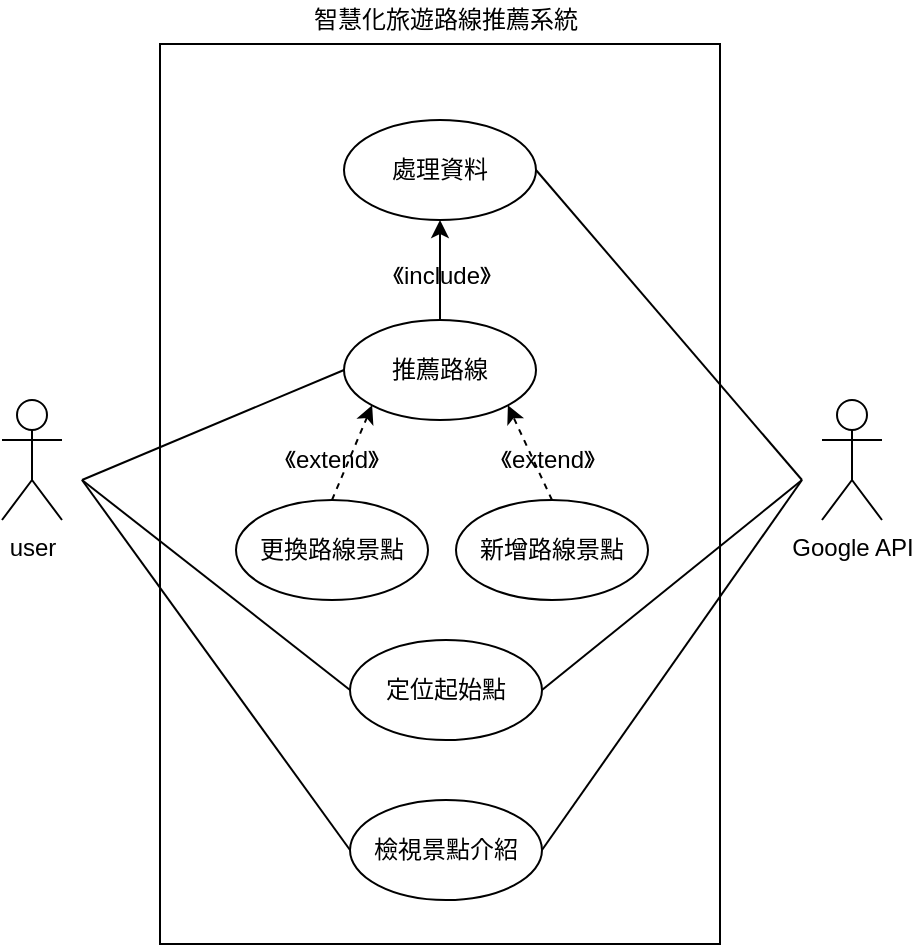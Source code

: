 <mxfile version="13.10.9" type="github" pages="6">
  <diagram id="fnWIq7hL-EMY3ivvvQpz" name="UseCase">
    <mxGraphModel dx="1038" dy="548" grid="1" gridSize="10" guides="1" tooltips="1" connect="1" arrows="1" fold="1" page="1" pageScale="1" pageWidth="827" pageHeight="1169" math="0" shadow="0">
      <root>
        <mxCell id="0" />
        <mxCell id="1" parent="0" />
        <mxCell id="oZZ4UmCb3Qf0-lq2kgYp-1" value="" style="rounded=0;whiteSpace=wrap;html=1;" parent="1" vertex="1">
          <mxGeometry x="319" y="142" width="280" height="450" as="geometry" />
        </mxCell>
        <mxCell id="oZZ4UmCb3Qf0-lq2kgYp-3" value="定位起始點" style="ellipse;whiteSpace=wrap;html=1;" parent="1" vertex="1">
          <mxGeometry x="414" y="440" width="96" height="50" as="geometry" />
        </mxCell>
        <mxCell id="Ll74iAsGdOfOHoaO-gWz-8" style="edgeStyle=orthogonalEdgeStyle;rounded=0;orthogonalLoop=1;jettySize=auto;html=1;exitX=0.5;exitY=0;exitDx=0;exitDy=0;entryX=0.5;entryY=1;entryDx=0;entryDy=0;" edge="1" parent="1" source="oZZ4UmCb3Qf0-lq2kgYp-4" target="Ll74iAsGdOfOHoaO-gWz-1">
          <mxGeometry relative="1" as="geometry" />
        </mxCell>
        <mxCell id="oZZ4UmCb3Qf0-lq2kgYp-4" value="推薦路線" style="ellipse;whiteSpace=wrap;html=1;" parent="1" vertex="1">
          <mxGeometry x="411" y="280" width="96" height="50" as="geometry" />
        </mxCell>
        <mxCell id="oZZ4UmCb3Qf0-lq2kgYp-5" value="user" style="shape=umlActor;verticalLabelPosition=bottom;verticalAlign=top;html=1;outlineConnect=0;" parent="1" vertex="1">
          <mxGeometry x="240" y="320" width="30" height="60" as="geometry" />
        </mxCell>
        <mxCell id="oZZ4UmCb3Qf0-lq2kgYp-6" value="Google API" style="shape=umlActor;verticalLabelPosition=bottom;verticalAlign=top;html=1;outlineConnect=0;" parent="1" vertex="1">
          <mxGeometry x="650" y="320" width="30" height="60" as="geometry" />
        </mxCell>
        <mxCell id="oZZ4UmCb3Qf0-lq2kgYp-19" value="新增路線景點" style="ellipse;whiteSpace=wrap;html=1;" parent="1" vertex="1">
          <mxGeometry x="467" y="370" width="96" height="50" as="geometry" />
        </mxCell>
        <mxCell id="oZZ4UmCb3Qf0-lq2kgYp-20" value="更換路線景點" style="ellipse;whiteSpace=wrap;html=1;" parent="1" vertex="1">
          <mxGeometry x="357" y="370" width="96" height="50" as="geometry" />
        </mxCell>
        <mxCell id="oZZ4UmCb3Qf0-lq2kgYp-22" value="" style="endArrow=classic;html=1;exitX=0.5;exitY=0;exitDx=0;exitDy=0;entryX=0;entryY=1;entryDx=0;entryDy=0;dashed=1;" parent="1" source="oZZ4UmCb3Qf0-lq2kgYp-20" target="oZZ4UmCb3Qf0-lq2kgYp-4" edge="1">
          <mxGeometry width="50" height="50" relative="1" as="geometry">
            <mxPoint x="387" y="290" as="sourcePoint" />
            <mxPoint x="437" y="240" as="targetPoint" />
          </mxGeometry>
        </mxCell>
        <mxCell id="oZZ4UmCb3Qf0-lq2kgYp-25" value="" style="endArrow=classic;html=1;exitX=0.5;exitY=0;exitDx=0;exitDy=0;entryX=1;entryY=1;entryDx=0;entryDy=0;dashed=1;" parent="1" source="oZZ4UmCb3Qf0-lq2kgYp-19" target="oZZ4UmCb3Qf0-lq2kgYp-4" edge="1">
          <mxGeometry width="50" height="50" relative="1" as="geometry">
            <mxPoint x="405" y="380" as="sourcePoint" />
            <mxPoint x="435.059" y="332.678" as="targetPoint" />
          </mxGeometry>
        </mxCell>
        <mxCell id="oZZ4UmCb3Qf0-lq2kgYp-26" value="《extend》" style="text;html=1;strokeColor=none;fillColor=none;align=center;verticalAlign=middle;whiteSpace=wrap;rounded=0;" parent="1" vertex="1">
          <mxGeometry x="385" y="340" width="40" height="20" as="geometry" />
        </mxCell>
        <mxCell id="W7oFZWvGxTGZjzdUrkND-1" value="檢視景點介紹" style="ellipse;whiteSpace=wrap;html=1;" parent="1" vertex="1">
          <mxGeometry x="414" y="520" width="96" height="50" as="geometry" />
        </mxCell>
        <mxCell id="W7oFZWvGxTGZjzdUrkND-4" value="" style="endArrow=none;html=1;exitX=0;exitY=0.5;exitDx=0;exitDy=0;" parent="1" source="W7oFZWvGxTGZjzdUrkND-1" edge="1">
          <mxGeometry width="50" height="50" relative="1" as="geometry">
            <mxPoint x="390" y="456" as="sourcePoint" />
            <mxPoint x="280" y="360" as="targetPoint" />
          </mxGeometry>
        </mxCell>
        <mxCell id="fQ-OTdBeqzNatWR3_NAD-1" value="智慧化旅遊路線推薦系統" style="text;html=1;strokeColor=none;fillColor=none;align=center;verticalAlign=middle;whiteSpace=wrap;rounded=0;" parent="1" vertex="1">
          <mxGeometry x="391" y="120" width="142" height="20" as="geometry" />
        </mxCell>
        <mxCell id="Ll74iAsGdOfOHoaO-gWz-1" value="處理資料" style="ellipse;whiteSpace=wrap;html=1;" vertex="1" parent="1">
          <mxGeometry x="411" y="180" width="96" height="50" as="geometry" />
        </mxCell>
        <mxCell id="Ll74iAsGdOfOHoaO-gWz-2" value="《extend》" style="text;html=1;strokeColor=none;fillColor=none;align=center;verticalAlign=middle;whiteSpace=wrap;rounded=0;" vertex="1" parent="1">
          <mxGeometry x="493" y="340" width="40" height="20" as="geometry" />
        </mxCell>
        <mxCell id="Ll74iAsGdOfOHoaO-gWz-5" value="《include》" style="text;html=1;strokeColor=none;fillColor=none;align=center;verticalAlign=middle;whiteSpace=wrap;rounded=0;" vertex="1" parent="1">
          <mxGeometry x="440" y="248" width="40" height="20" as="geometry" />
        </mxCell>
        <mxCell id="Ll74iAsGdOfOHoaO-gWz-10" value="" style="endArrow=none;html=1;exitX=0;exitY=0.5;exitDx=0;exitDy=0;" edge="1" parent="1" source="oZZ4UmCb3Qf0-lq2kgYp-3">
          <mxGeometry width="50" height="50" relative="1" as="geometry">
            <mxPoint x="214" y="525" as="sourcePoint" />
            <mxPoint x="280" y="360" as="targetPoint" />
          </mxGeometry>
        </mxCell>
        <mxCell id="Ll74iAsGdOfOHoaO-gWz-11" value="" style="endArrow=none;html=1;exitX=0;exitY=0.5;exitDx=0;exitDy=0;" edge="1" parent="1" source="oZZ4UmCb3Qf0-lq2kgYp-4">
          <mxGeometry width="50" height="50" relative="1" as="geometry">
            <mxPoint x="434" y="565" as="sourcePoint" />
            <mxPoint x="280" y="360" as="targetPoint" />
          </mxGeometry>
        </mxCell>
        <mxCell id="Ll74iAsGdOfOHoaO-gWz-12" value="" style="endArrow=none;html=1;exitX=1;exitY=0.5;exitDx=0;exitDy=0;" edge="1" parent="1" source="Ll74iAsGdOfOHoaO-gWz-1">
          <mxGeometry width="50" height="50" relative="1" as="geometry">
            <mxPoint x="444" y="575" as="sourcePoint" />
            <mxPoint x="640" y="360" as="targetPoint" />
          </mxGeometry>
        </mxCell>
        <mxCell id="Ll74iAsGdOfOHoaO-gWz-13" value="" style="endArrow=none;html=1;entryX=1;entryY=0.5;entryDx=0;entryDy=0;" edge="1" parent="1" target="oZZ4UmCb3Qf0-lq2kgYp-3">
          <mxGeometry width="50" height="50" relative="1" as="geometry">
            <mxPoint x="640" y="360" as="sourcePoint" />
            <mxPoint x="320" y="400" as="targetPoint" />
          </mxGeometry>
        </mxCell>
        <mxCell id="Ll74iAsGdOfOHoaO-gWz-14" value="" style="endArrow=none;html=1;exitX=1;exitY=0.5;exitDx=0;exitDy=0;" edge="1" parent="1" source="W7oFZWvGxTGZjzdUrkND-1">
          <mxGeometry width="50" height="50" relative="1" as="geometry">
            <mxPoint x="464" y="595" as="sourcePoint" />
            <mxPoint x="640" y="360" as="targetPoint" />
          </mxGeometry>
        </mxCell>
      </root>
    </mxGraphModel>
  </diagram>
  <diagram id="fiTAnkh9jrWvV1OJACQk" name="定位起始點Activity">
    <mxGraphModel dx="1865" dy="548" grid="1" gridSize="10" guides="1" tooltips="1" connect="1" arrows="1" fold="1" page="1" pageScale="1" pageWidth="827" pageHeight="1169" math="0" shadow="0">
      <root>
        <mxCell id="8g0oQ8Z9KZbgUdlm0RRX-0" />
        <mxCell id="8g0oQ8Z9KZbgUdlm0RRX-1" parent="8g0oQ8Z9KZbgUdlm0RRX-0" />
        <mxCell id="kVTBRaBHdMh9BvhJc13a-0" value="System" style="swimlane;whiteSpace=wrap" vertex="1" parent="8g0oQ8Z9KZbgUdlm0RRX-1">
          <mxGeometry x="80" y="72" width="240" height="528" as="geometry" />
        </mxCell>
        <mxCell id="Nqfm6ab2tsPY4k0q_7QD-6" style="edgeStyle=orthogonalEdgeStyle;rounded=0;orthogonalLoop=1;jettySize=auto;html=1;exitX=0.5;exitY=1;exitDx=0;exitDy=0;entryX=0.5;entryY=0;entryDx=0;entryDy=0;" edge="1" parent="kVTBRaBHdMh9BvhJc13a-0" source="Nqfm6ab2tsPY4k0q_7QD-3" target="Nqfm6ab2tsPY4k0q_7QD-5">
          <mxGeometry relative="1" as="geometry" />
        </mxCell>
        <mxCell id="Nqfm6ab2tsPY4k0q_7QD-3" value="比對起始景點" style="rounded=0;whiteSpace=wrap;html=1;" vertex="1" parent="kVTBRaBHdMh9BvhJc13a-0">
          <mxGeometry x="65" y="248" width="110" height="50" as="geometry" />
        </mxCell>
        <mxCell id="XMVam9HAk9irnLBDHtRY-1" style="edgeStyle=orthogonalEdgeStyle;rounded=0;orthogonalLoop=1;jettySize=auto;html=1;exitX=0.5;exitY=1;exitDx=0;exitDy=0;entryX=0.78;entryY=0.497;entryDx=0;entryDy=0;entryPerimeter=0;" edge="1" parent="kVTBRaBHdMh9BvhJc13a-0" source="Nqfm6ab2tsPY4k0q_7QD-5" target="XMVam9HAk9irnLBDHtRY-0">
          <mxGeometry relative="1" as="geometry" />
        </mxCell>
        <mxCell id="Nqfm6ab2tsPY4k0q_7QD-5" value="是否為&#xa;資料庫景點" style="rhombus;fillColor=#FFFFFF;strokeColor=#000000;" vertex="1" parent="kVTBRaBHdMh9BvhJc13a-0">
          <mxGeometry x="80" y="328" width="80" height="55" as="geometry" />
        </mxCell>
        <mxCell id="XMVam9HAk9irnLBDHtRY-0" value="" style="html=1;points=[];perimeter=orthogonalPerimeter;fillColor=#000000;strokeColor=none;rotation=-90;" vertex="1" parent="kVTBRaBHdMh9BvhJc13a-0">
          <mxGeometry x="117.5" y="378" width="5" height="80" as="geometry" />
        </mxCell>
        <mxCell id="XMVam9HAk9irnLBDHtRY-3" value="" style="ellipse;shape=endState;fillColor=#000000;strokeColor=#000000;" vertex="1" parent="kVTBRaBHdMh9BvhJc13a-0">
          <mxGeometry x="105" y="448" width="30" height="30" as="geometry" />
        </mxCell>
        <mxCell id="XMVam9HAk9irnLBDHtRY-4" value="" style="endArrow=classic;html=1;entryX=0.5;entryY=0;entryDx=0;entryDy=0;" edge="1" parent="kVTBRaBHdMh9BvhJc13a-0" source="XMVam9HAk9irnLBDHtRY-0" target="XMVam9HAk9irnLBDHtRY-3">
          <mxGeometry width="50" height="50" relative="1" as="geometry">
            <mxPoint x="70" y="298" as="sourcePoint" />
            <mxPoint x="120" y="248" as="targetPoint" />
          </mxGeometry>
        </mxCell>
        <mxCell id="XMVam9HAk9irnLBDHtRY-6" value="定位所在位置" style="edgeLabel;html=1;align=center;verticalAlign=middle;resizable=0;points=[];" vertex="1" connectable="0" parent="kVTBRaBHdMh9BvhJc13a-0">
          <mxGeometry x="120" y="184" as="geometry" />
        </mxCell>
        <mxCell id="XMVam9HAk9irnLBDHtRY-8" value="是" style="edgeLabel;html=1;align=center;verticalAlign=middle;resizable=0;points=[];" vertex="1" connectable="0" parent="kVTBRaBHdMh9BvhJc13a-0">
          <mxGeometry x="108" y="396" as="geometry" />
        </mxCell>
        <mxCell id="kVTBRaBHdMh9BvhJc13a-24" value="Google API" style="swimlane;whiteSpace=wrap;startSize=23;" vertex="1" parent="8g0oQ8Z9KZbgUdlm0RRX-1">
          <mxGeometry x="320" y="72" width="240" height="528" as="geometry" />
        </mxCell>
        <mxCell id="Nqfm6ab2tsPY4k0q_7QD-11" style="edgeStyle=orthogonalEdgeStyle;rounded=0;orthogonalLoop=1;jettySize=auto;html=1;exitX=0.5;exitY=1;exitDx=0;exitDy=0;entryX=0.5;entryY=0;entryDx=0;entryDy=0;" edge="1" parent="kVTBRaBHdMh9BvhJc13a-24" source="kVTBRaBHdMh9BvhJc13a-26" target="Nqfm6ab2tsPY4k0q_7QD-10">
          <mxGeometry relative="1" as="geometry" />
        </mxCell>
        <mxCell id="kVTBRaBHdMh9BvhJc13a-26" value="定位起始點" style="rounded=0;whiteSpace=wrap;html=1;" vertex="1" parent="kVTBRaBHdMh9BvhJc13a-24">
          <mxGeometry x="65" y="170.5" width="110" height="50" as="geometry" />
        </mxCell>
        <mxCell id="Nqfm6ab2tsPY4k0q_7QD-10" value="定位距離使用者&lt;br&gt;最近之景點" style="rounded=0;whiteSpace=wrap;html=1;" vertex="1" parent="kVTBRaBHdMh9BvhJc13a-24">
          <mxGeometry x="65" y="248" width="110" height="50" as="geometry" />
        </mxCell>
        <mxCell id="PPFFOEi5wtWhjqVXxmmR-0" value="User" style="swimlane;whiteSpace=wrap" vertex="1" parent="8g0oQ8Z9KZbgUdlm0RRX-1">
          <mxGeometry x="-160" y="72" width="240" height="528" as="geometry" />
        </mxCell>
        <mxCell id="PPFFOEi5wtWhjqVXxmmR-1" style="edgeStyle=orthogonalEdgeStyle;rounded=0;orthogonalLoop=1;jettySize=auto;html=1;exitX=0.5;exitY=1;exitDx=0;exitDy=0;entryX=0.5;entryY=0;entryDx=0;entryDy=0;" edge="1" parent="PPFFOEi5wtWhjqVXxmmR-0" source="PPFFOEi5wtWhjqVXxmmR-2" target="PPFFOEi5wtWhjqVXxmmR-4">
          <mxGeometry relative="1" as="geometry" />
        </mxCell>
        <mxCell id="PPFFOEi5wtWhjqVXxmmR-2" value="" style="ellipse;fillColor=#000000;strokeColor=none;" vertex="1" parent="PPFFOEi5wtWhjqVXxmmR-0">
          <mxGeometry x="105" y="38" width="30" height="30" as="geometry" />
        </mxCell>
        <mxCell id="PPFFOEi5wtWhjqVXxmmR-9" style="edgeStyle=orthogonalEdgeStyle;rounded=0;orthogonalLoop=1;jettySize=auto;html=1;exitX=0.5;exitY=1;exitDx=0;exitDy=0;entryX=0.5;entryY=0;entryDx=0;entryDy=0;" edge="1" parent="PPFFOEi5wtWhjqVXxmmR-0" source="PPFFOEi5wtWhjqVXxmmR-4" target="PPFFOEi5wtWhjqVXxmmR-6">
          <mxGeometry relative="1" as="geometry" />
        </mxCell>
        <mxCell id="PPFFOEi5wtWhjqVXxmmR-4" value="選擇起始位置" style="html=1;" vertex="1" parent="PPFFOEi5wtWhjqVXxmmR-0">
          <mxGeometry x="65" y="88" width="110" height="50" as="geometry" />
        </mxCell>
        <mxCell id="Nqfm6ab2tsPY4k0q_7QD-0" style="edgeStyle=orthogonalEdgeStyle;rounded=0;orthogonalLoop=1;jettySize=auto;html=1;exitX=0.5;exitY=1;exitDx=0;exitDy=0;entryX=0.5;entryY=0;entryDx=0;entryDy=0;" edge="1" parent="PPFFOEi5wtWhjqVXxmmR-0" source="PPFFOEi5wtWhjqVXxmmR-6" target="PPFFOEi5wtWhjqVXxmmR-7">
          <mxGeometry relative="1" as="geometry" />
        </mxCell>
        <mxCell id="PPFFOEi5wtWhjqVXxmmR-6" value="選擇&#xa;定位方式" style="rhombus;fillColor=#FFFFFF;strokeColor=#000000;" vertex="1" parent="PPFFOEi5wtWhjqVXxmmR-0">
          <mxGeometry x="80" y="168" width="80" height="55" as="geometry" />
        </mxCell>
        <mxCell id="PPFFOEi5wtWhjqVXxmmR-7" value="輸入出發地" style="rounded=0;whiteSpace=wrap;html=1;" vertex="1" parent="PPFFOEi5wtWhjqVXxmmR-0">
          <mxGeometry x="65" y="248" width="110" height="50" as="geometry" />
        </mxCell>
        <mxCell id="XMVam9HAk9irnLBDHtRY-5" value="輸入起始點" style="edgeLabel;html=1;align=center;verticalAlign=middle;resizable=0;points=[];" vertex="1" connectable="0" parent="PPFFOEi5wtWhjqVXxmmR-0">
          <mxGeometry x="83" y="232" as="geometry" />
        </mxCell>
        <mxCell id="Nqfm6ab2tsPY4k0q_7QD-2" style="edgeStyle=orthogonalEdgeStyle;rounded=0;orthogonalLoop=1;jettySize=auto;html=1;exitX=1;exitY=0.5;exitDx=0;exitDy=0;entryX=0;entryY=0.5;entryDx=0;entryDy=0;" edge="1" parent="8g0oQ8Z9KZbgUdlm0RRX-1" source="PPFFOEi5wtWhjqVXxmmR-6" target="kVTBRaBHdMh9BvhJc13a-26">
          <mxGeometry relative="1" as="geometry" />
        </mxCell>
        <mxCell id="Nqfm6ab2tsPY4k0q_7QD-7" style="edgeStyle=orthogonalEdgeStyle;rounded=0;orthogonalLoop=1;jettySize=auto;html=1;exitX=0;exitY=0.5;exitDx=0;exitDy=0;entryX=0.5;entryY=1;entryDx=0;entryDy=0;" edge="1" parent="8g0oQ8Z9KZbgUdlm0RRX-1" source="Nqfm6ab2tsPY4k0q_7QD-5" target="PPFFOEi5wtWhjqVXxmmR-7">
          <mxGeometry relative="1" as="geometry" />
        </mxCell>
        <mxCell id="Nqfm6ab2tsPY4k0q_7QD-8" style="edgeStyle=orthogonalEdgeStyle;rounded=0;orthogonalLoop=1;jettySize=auto;html=1;exitX=1;exitY=0.5;exitDx=0;exitDy=0;entryX=0;entryY=0.5;entryDx=0;entryDy=0;" edge="1" parent="8g0oQ8Z9KZbgUdlm0RRX-1" source="PPFFOEi5wtWhjqVXxmmR-7" target="Nqfm6ab2tsPY4k0q_7QD-3">
          <mxGeometry relative="1" as="geometry" />
        </mxCell>
        <mxCell id="XMVam9HAk9irnLBDHtRY-2" style="edgeStyle=orthogonalEdgeStyle;rounded=0;orthogonalLoop=1;jettySize=auto;html=1;exitX=0.5;exitY=1;exitDx=0;exitDy=0;entryX=0.78;entryY=0.718;entryDx=0;entryDy=0;entryPerimeter=0;" edge="1" parent="8g0oQ8Z9KZbgUdlm0RRX-1" source="Nqfm6ab2tsPY4k0q_7QD-10" target="XMVam9HAk9irnLBDHtRY-0">
          <mxGeometry relative="1" as="geometry">
            <Array as="points">
              <mxPoint x="440" y="460" />
              <mxPoint x="217" y="460" />
            </Array>
          </mxGeometry>
        </mxCell>
        <mxCell id="XMVam9HAk9irnLBDHtRY-9" value="否" style="edgeLabel;html=1;align=center;verticalAlign=middle;resizable=0;points=[];" vertex="1" connectable="0" parent="8g0oQ8Z9KZbgUdlm0RRX-1">
          <mxGeometry x="200" y="480" as="geometry">
            <mxPoint x="-145" y="-65" as="offset" />
          </mxGeometry>
        </mxCell>
      </root>
    </mxGraphModel>
  </diagram>
  <diagram id="0xe5fHd0_7K3huMA9Sf_" name="推薦路線Activity">
    <mxGraphModel dx="1038" dy="548" grid="1" gridSize="10" guides="1" tooltips="1" connect="1" arrows="1" fold="1" page="1" pageScale="1" pageWidth="827" pageHeight="1169" math="0" shadow="0">
      <root>
        <mxCell id="UtOGqvVDRqEbtViCocM1-0" />
        <mxCell id="UtOGqvVDRqEbtViCocM1-1" parent="UtOGqvVDRqEbtViCocM1-0" />
        <mxCell id="KXZRDKpSzsAoaPNTw_3W-0" value="User" style="swimlane;whiteSpace=wrap" vertex="1" parent="UtOGqvVDRqEbtViCocM1-1">
          <mxGeometry x="80" y="72" width="360" height="928" as="geometry" />
        </mxCell>
        <mxCell id="KXZRDKpSzsAoaPNTw_3W-69" style="edgeStyle=orthogonalEdgeStyle;rounded=0;orthogonalLoop=1;jettySize=auto;html=1;exitX=0.5;exitY=1;exitDx=0;exitDy=0;entryX=0.5;entryY=0;entryDx=0;entryDy=0;" edge="1" parent="KXZRDKpSzsAoaPNTw_3W-0" source="KXZRDKpSzsAoaPNTw_3W-2" target="KXZRDKpSzsAoaPNTw_3W-68">
          <mxGeometry relative="1" as="geometry" />
        </mxCell>
        <mxCell id="KXZRDKpSzsAoaPNTw_3W-2" value="" style="ellipse;fillColor=#000000;strokeColor=none;" vertex="1" parent="KXZRDKpSzsAoaPNTw_3W-0">
          <mxGeometry x="165" y="53" width="30" height="30" as="geometry" />
        </mxCell>
        <mxCell id="KXZRDKpSzsAoaPNTw_3W-10" value="選擇行程偏好" style="rounded=0;whiteSpace=wrap;html=1;" vertex="1" parent="KXZRDKpSzsAoaPNTw_3W-0">
          <mxGeometry x="125" y="208" width="110" height="50" as="geometry" />
        </mxCell>
        <mxCell id="KXZRDKpSzsAoaPNTw_3W-11" style="edgeStyle=orthogonalEdgeStyle;rounded=0;orthogonalLoop=1;jettySize=auto;html=1;exitX=0.5;exitY=1;exitDx=0;exitDy=0;entryX=0.5;entryY=0;entryDx=0;entryDy=0;" edge="1" parent="KXZRDKpSzsAoaPNTw_3W-0" source="KXZRDKpSzsAoaPNTw_3W-12" target="KXZRDKpSzsAoaPNTw_3W-14">
          <mxGeometry relative="1" as="geometry" />
        </mxCell>
        <mxCell id="KXZRDKpSzsAoaPNTw_3W-12" value="檢視路線" style="rounded=0;whiteSpace=wrap;html=1;" vertex="1" parent="KXZRDKpSzsAoaPNTw_3W-0">
          <mxGeometry x="125" y="288" width="110" height="50" as="geometry" />
        </mxCell>
        <mxCell id="KXZRDKpSzsAoaPNTw_3W-13" style="edgeStyle=orthogonalEdgeStyle;rounded=0;orthogonalLoop=1;jettySize=auto;html=1;exitX=0.5;exitY=1;exitDx=0;exitDy=0;entryX=0.5;entryY=0;entryDx=0;entryDy=0;" edge="1" parent="KXZRDKpSzsAoaPNTw_3W-0" source="KXZRDKpSzsAoaPNTw_3W-14" target="KXZRDKpSzsAoaPNTw_3W-16">
          <mxGeometry relative="1" as="geometry" />
        </mxCell>
        <mxCell id="KXZRDKpSzsAoaPNTw_3W-14" value="點選路線" style="rounded=0;whiteSpace=wrap;html=1;" vertex="1" parent="KXZRDKpSzsAoaPNTw_3W-0">
          <mxGeometry x="125" y="358" width="110" height="50" as="geometry" />
        </mxCell>
        <mxCell id="KXZRDKpSzsAoaPNTw_3W-15" style="edgeStyle=orthogonalEdgeStyle;rounded=0;orthogonalLoop=1;jettySize=auto;html=1;exitX=0;exitY=0.5;exitDx=0;exitDy=0;entryX=0.5;entryY=0;entryDx=0;entryDy=0;" edge="1" parent="KXZRDKpSzsAoaPNTw_3W-0" source="KXZRDKpSzsAoaPNTw_3W-16" target="KXZRDKpSzsAoaPNTw_3W-17">
          <mxGeometry relative="1" as="geometry">
            <Array as="points">
              <mxPoint x="105" y="464" />
            </Array>
          </mxGeometry>
        </mxCell>
        <mxCell id="KXZRDKpSzsAoaPNTw_3W-16" value="是否&#xa;更換景點" style="rhombus;fillColor=#FFFFFF;strokeColor=#000000;" vertex="1" parent="KXZRDKpSzsAoaPNTw_3W-0">
          <mxGeometry x="140" y="436" width="80" height="55" as="geometry" />
        </mxCell>
        <mxCell id="KXZRDKpSzsAoaPNTw_3W-17" value="是否&#xa;新增景點" style="rhombus;fillColor=#FFFFFF;strokeColor=#000000;" vertex="1" parent="KXZRDKpSzsAoaPNTw_3W-0">
          <mxGeometry x="65" y="573.5" width="80" height="55" as="geometry" />
        </mxCell>
        <mxCell id="KXZRDKpSzsAoaPNTw_3W-18" value="是" style="edgeLabel;html=1;align=center;verticalAlign=middle;resizable=0;points=[];" vertex="1" connectable="0" parent="KXZRDKpSzsAoaPNTw_3W-0">
          <mxGeometry x="105" y="325.5" as="geometry">
            <mxPoint x="229" y="126" as="offset" />
          </mxGeometry>
        </mxCell>
        <mxCell id="KXZRDKpSzsAoaPNTw_3W-19" value="否" style="edgeLabel;html=1;align=center;verticalAlign=middle;resizable=0;points=[];" vertex="1" connectable="0" parent="KXZRDKpSzsAoaPNTw_3W-0">
          <mxGeometry x="-136" y="396" as="geometry">
            <mxPoint x="229" y="126" as="offset" />
          </mxGeometry>
        </mxCell>
        <mxCell id="KXZRDKpSzsAoaPNTw_3W-20" style="edgeStyle=orthogonalEdgeStyle;rounded=0;orthogonalLoop=1;jettySize=auto;html=1;exitX=0;exitY=0.5;exitDx=0;exitDy=0;entryX=0.5;entryY=1;entryDx=0;entryDy=0;" edge="1" parent="KXZRDKpSzsAoaPNTw_3W-0" source="KXZRDKpSzsAoaPNTw_3W-21" target="KXZRDKpSzsAoaPNTw_3W-17">
          <mxGeometry relative="1" as="geometry" />
        </mxCell>
        <mxCell id="KXZRDKpSzsAoaPNTw_3W-21" value="選擇欲新增的景點" style="rounded=0;whiteSpace=wrap;html=1;strokeColor=#000000;fillColor=#FFFFFF;" vertex="1" parent="KXZRDKpSzsAoaPNTw_3W-0">
          <mxGeometry x="205" y="646" width="110" height="50" as="geometry" />
        </mxCell>
        <mxCell id="KXZRDKpSzsAoaPNTw_3W-22" value="否" style="edgeLabel;html=1;align=center;verticalAlign=middle;resizable=0;points=[];" vertex="1" connectable="0" parent="KXZRDKpSzsAoaPNTw_3W-0">
          <mxGeometry x="-175" y="551" as="geometry">
            <mxPoint x="229" y="126" as="offset" />
          </mxGeometry>
        </mxCell>
        <mxCell id="KXZRDKpSzsAoaPNTw_3W-23" value="是" style="edgeLabel;html=1;align=center;verticalAlign=middle;resizable=0;points=[];" vertex="1" connectable="0" parent="KXZRDKpSzsAoaPNTw_3W-0">
          <mxGeometry x="40" y="463.5" as="geometry">
            <mxPoint x="229" y="126" as="offset" />
          </mxGeometry>
        </mxCell>
        <mxCell id="KXZRDKpSzsAoaPNTw_3W-68" value="確認起始景點" style="rounded=0;whiteSpace=wrap;html=1;" vertex="1" parent="KXZRDKpSzsAoaPNTw_3W-0">
          <mxGeometry x="125" y="118" width="110" height="50" as="geometry" />
        </mxCell>
        <mxCell id="KXZRDKpSzsAoaPNTw_3W-24" value="System" style="swimlane;whiteSpace=wrap" vertex="1" parent="UtOGqvVDRqEbtViCocM1-1">
          <mxGeometry x="440" y="72" width="360" height="928" as="geometry" />
        </mxCell>
        <mxCell id="KXZRDKpSzsAoaPNTw_3W-32" value="列出行程偏好選項" style="rounded=0;whiteSpace=wrap;html=1;" vertex="1" parent="KXZRDKpSzsAoaPNTw_3W-24">
          <mxGeometry x="125" y="118" width="110" height="50" as="geometry" />
        </mxCell>
        <mxCell id="KXZRDKpSzsAoaPNTw_3W-36" style="edgeStyle=orthogonalEdgeStyle;rounded=0;orthogonalLoop=1;jettySize=auto;html=1;exitX=0.5;exitY=1;exitDx=0;exitDy=0;entryX=0.5;entryY=0;entryDx=0;entryDy=0;" edge="1" parent="KXZRDKpSzsAoaPNTw_3W-24" source="KXZRDKpSzsAoaPNTw_3W-37" target="KXZRDKpSzsAoaPNTw_3W-38">
          <mxGeometry relative="1" as="geometry" />
        </mxCell>
        <mxCell id="KXZRDKpSzsAoaPNTw_3W-37" value="計算各景點關聯度&lt;br&gt;的權重" style="rounded=0;whiteSpace=wrap;html=1;" vertex="1" parent="KXZRDKpSzsAoaPNTw_3W-24">
          <mxGeometry x="125" y="208" width="110" height="50" as="geometry" />
        </mxCell>
        <mxCell id="KXZRDKpSzsAoaPNTw_3W-38" value="排列關聯度最高的&lt;br&gt;5條路線&lt;br&gt;每條3個景點" style="rounded=0;whiteSpace=wrap;html=1;" vertex="1" parent="KXZRDKpSzsAoaPNTw_3W-24">
          <mxGeometry x="125" y="288" width="110" height="50" as="geometry" />
        </mxCell>
        <mxCell id="KXZRDKpSzsAoaPNTw_3W-39" style="edgeStyle=orthogonalEdgeStyle;rounded=0;orthogonalLoop=1;jettySize=auto;html=1;exitX=0.5;exitY=1;exitDx=0;exitDy=0;entryX=0.5;entryY=0;entryDx=0;entryDy=0;" edge="1" parent="KXZRDKpSzsAoaPNTw_3W-24" source="KXZRDKpSzsAoaPNTw_3W-40" target="KXZRDKpSzsAoaPNTw_3W-41">
          <mxGeometry relative="1" as="geometry" />
        </mxCell>
        <mxCell id="KXZRDKpSzsAoaPNTw_3W-40" value="計算與此路線關聯度最高的景點" style="rounded=0;whiteSpace=wrap;html=1;strokeColor=#000000;fillColor=#FFFFFF;" vertex="1" parent="KXZRDKpSzsAoaPNTw_3W-24">
          <mxGeometry x="125" y="438.5" width="110" height="50" as="geometry" />
        </mxCell>
        <mxCell id="KXZRDKpSzsAoaPNTw_3W-41" value="排列更換後的&lt;br&gt;3個景點" style="rounded=0;whiteSpace=wrap;html=1;strokeColor=#000000;fillColor=#FFFFFF;" vertex="1" parent="KXZRDKpSzsAoaPNTw_3W-24">
          <mxGeometry x="125" y="506" width="110" height="50" as="geometry" />
        </mxCell>
        <mxCell id="KXZRDKpSzsAoaPNTw_3W-42" style="edgeStyle=orthogonalEdgeStyle;rounded=0;orthogonalLoop=1;jettySize=auto;html=1;exitX=1;exitY=0.5;exitDx=0;exitDy=0;entryX=0;entryY=0.5;entryDx=0;entryDy=0;" edge="1" parent="KXZRDKpSzsAoaPNTw_3W-24" source="KXZRDKpSzsAoaPNTw_3W-43" target="KXZRDKpSzsAoaPNTw_3W-46">
          <mxGeometry relative="1" as="geometry" />
        </mxCell>
        <mxCell id="KXZRDKpSzsAoaPNTw_3W-43" value="顯示訊息&lt;br&gt;「開始新增即無法再更換景點」" style="rounded=0;whiteSpace=wrap;html=1;strokeColor=#000000;fillColor=#FFFFFF;" vertex="1" parent="KXZRDKpSzsAoaPNTw_3W-24">
          <mxGeometry x="50" y="576" width="110" height="50" as="geometry" />
        </mxCell>
        <mxCell id="KXZRDKpSzsAoaPNTw_3W-44" style="edgeStyle=orthogonalEdgeStyle;rounded=0;orthogonalLoop=1;jettySize=auto;html=1;exitX=0.5;exitY=1;exitDx=0;exitDy=0;entryX=0.5;entryY=0;entryDx=0;entryDy=0;" edge="1" parent="KXZRDKpSzsAoaPNTw_3W-24" source="KXZRDKpSzsAoaPNTw_3W-46" target="KXZRDKpSzsAoaPNTw_3W-48">
          <mxGeometry relative="1" as="geometry" />
        </mxCell>
        <mxCell id="KXZRDKpSzsAoaPNTw_3W-45" style="edgeStyle=orthogonalEdgeStyle;rounded=0;orthogonalLoop=1;jettySize=auto;html=1;exitX=1;exitY=0.5;exitDx=0;exitDy=0;entryX=0.7;entryY=0.725;entryDx=0;entryDy=0;entryPerimeter=0;" edge="1" parent="KXZRDKpSzsAoaPNTw_3W-24" source="KXZRDKpSzsAoaPNTw_3W-46" target="KXZRDKpSzsAoaPNTw_3W-52">
          <mxGeometry relative="1" as="geometry">
            <mxPoint x="310" y="616" as="sourcePoint" />
            <Array as="points">
              <mxPoint x="340" y="601" />
              <mxPoint x="340" y="741" />
              <mxPoint x="198" y="741" />
            </Array>
          </mxGeometry>
        </mxCell>
        <mxCell id="KXZRDKpSzsAoaPNTw_3W-46" value="景點數是否&#xa;達上限（6個）" style="rhombus;fillColor=#FFFFFF;strokeColor=#000000;" vertex="1" parent="KXZRDKpSzsAoaPNTw_3W-24">
          <mxGeometry x="230" y="573.5" width="80" height="55" as="geometry" />
        </mxCell>
        <mxCell id="KXZRDKpSzsAoaPNTw_3W-47" style="edgeStyle=orthogonalEdgeStyle;rounded=0;orthogonalLoop=1;jettySize=auto;html=1;exitX=0;exitY=0.5;exitDx=0;exitDy=0;entryX=1;entryY=0.5;entryDx=0;entryDy=0;" edge="1" parent="KXZRDKpSzsAoaPNTw_3W-24" source="KXZRDKpSzsAoaPNTw_3W-48" target="KXZRDKpSzsAoaPNTw_3W-49">
          <mxGeometry relative="1" as="geometry" />
        </mxCell>
        <mxCell id="KXZRDKpSzsAoaPNTw_3W-48" value="計算與此路線關聯度&lt;br&gt;最高的景點" style="rounded=0;whiteSpace=wrap;html=1;strokeColor=#000000;fillColor=#FFFFFF;" vertex="1" parent="KXZRDKpSzsAoaPNTw_3W-24">
          <mxGeometry x="215" y="646" width="110" height="50" as="geometry" />
        </mxCell>
        <mxCell id="KXZRDKpSzsAoaPNTw_3W-49" value="列出可新增的景點" style="rounded=0;whiteSpace=wrap;html=1;strokeColor=#000000;fillColor=#FFFFFF;" vertex="1" parent="KXZRDKpSzsAoaPNTw_3W-24">
          <mxGeometry x="50" y="646" width="110" height="50" as="geometry" />
        </mxCell>
        <mxCell id="KXZRDKpSzsAoaPNTw_3W-50" style="edgeStyle=orthogonalEdgeStyle;rounded=0;orthogonalLoop=1;jettySize=auto;html=1;exitX=0.5;exitY=1;exitDx=0;exitDy=0;entryX=0.5;entryY=0;entryDx=0;entryDy=0;" edge="1" parent="KXZRDKpSzsAoaPNTw_3W-24" source="KXZRDKpSzsAoaPNTw_3W-51" target="KXZRDKpSzsAoaPNTw_3W-54">
          <mxGeometry relative="1" as="geometry" />
        </mxCell>
        <mxCell id="KXZRDKpSzsAoaPNTw_3W-51" value="顯示最終路線" style="rounded=0;whiteSpace=wrap;html=1;strokeColor=#000000;fillColor=#FFFFFF;" vertex="1" parent="KXZRDKpSzsAoaPNTw_3W-24">
          <mxGeometry x="125" y="786" width="110" height="50" as="geometry" />
        </mxCell>
        <mxCell id="KXZRDKpSzsAoaPNTw_3W-52" value="" style="html=1;points=[];perimeter=orthogonalPerimeter;fillColor=#000000;strokeColor=none;rotation=-90;" vertex="1" parent="KXZRDKpSzsAoaPNTw_3W-24">
          <mxGeometry x="177.5" y="721" width="5" height="80" as="geometry" />
        </mxCell>
        <mxCell id="KXZRDKpSzsAoaPNTw_3W-53" style="edgeStyle=orthogonalEdgeStyle;rounded=0;orthogonalLoop=1;jettySize=auto;html=1;exitX=0.5;exitY=1;exitDx=0;exitDy=0;entryX=0.5;entryY=0;entryDx=0;entryDy=0;" edge="1" parent="KXZRDKpSzsAoaPNTw_3W-24" target="KXZRDKpSzsAoaPNTw_3W-51">
          <mxGeometry relative="1" as="geometry">
            <mxPoint x="179.5" y="762.5" as="sourcePoint" />
            <mxPoint x="179.5" y="780" as="targetPoint" />
          </mxGeometry>
        </mxCell>
        <mxCell id="KXZRDKpSzsAoaPNTw_3W-54" value="" style="ellipse;shape=endState;fillColor=#000000;strokeColor=#000000;" vertex="1" parent="KXZRDKpSzsAoaPNTw_3W-24">
          <mxGeometry x="165" y="866" width="30" height="30" as="geometry" />
        </mxCell>
        <mxCell id="KXZRDKpSzsAoaPNTw_3W-55" value="是" style="edgeLabel;html=1;align=center;verticalAlign=middle;resizable=0;points=[];" vertex="1" connectable="0" parent="KXZRDKpSzsAoaPNTw_3W-24">
          <mxGeometry x="56" y="603" as="geometry">
            <mxPoint x="229" y="126" as="offset" />
          </mxGeometry>
        </mxCell>
        <mxCell id="KXZRDKpSzsAoaPNTw_3W-56" value="否" style="edgeLabel;html=1;align=center;verticalAlign=middle;resizable=0;points=[];" vertex="1" connectable="0" parent="KXZRDKpSzsAoaPNTw_3W-24">
          <mxGeometry x="52" y="507" as="geometry">
            <mxPoint x="229" y="126" as="offset" />
          </mxGeometry>
        </mxCell>
        <mxCell id="KXZRDKpSzsAoaPNTw_3W-62" style="edgeStyle=orthogonalEdgeStyle;rounded=0;orthogonalLoop=1;jettySize=auto;html=1;exitX=0;exitY=0.5;exitDx=0;exitDy=0;entryX=1;entryY=0.5;entryDx=0;entryDy=0;" edge="1" parent="UtOGqvVDRqEbtViCocM1-1" source="KXZRDKpSzsAoaPNTw_3W-38" target="KXZRDKpSzsAoaPNTw_3W-12">
          <mxGeometry relative="1" as="geometry" />
        </mxCell>
        <mxCell id="KXZRDKpSzsAoaPNTw_3W-63" style="edgeStyle=orthogonalEdgeStyle;rounded=0;orthogonalLoop=1;jettySize=auto;html=1;exitX=1;exitY=0.5;exitDx=0;exitDy=0;entryX=0;entryY=0.5;entryDx=0;entryDy=0;" edge="1" parent="UtOGqvVDRqEbtViCocM1-1" source="KXZRDKpSzsAoaPNTw_3W-16" target="KXZRDKpSzsAoaPNTw_3W-40">
          <mxGeometry relative="1" as="geometry" />
        </mxCell>
        <mxCell id="KXZRDKpSzsAoaPNTw_3W-64" style="edgeStyle=orthogonalEdgeStyle;rounded=0;orthogonalLoop=1;jettySize=auto;html=1;exitX=0;exitY=0.5;exitDx=0;exitDy=0;entryX=0.5;entryY=1;entryDx=0;entryDy=0;" edge="1" parent="UtOGqvVDRqEbtViCocM1-1" source="KXZRDKpSzsAoaPNTw_3W-41" target="KXZRDKpSzsAoaPNTw_3W-16">
          <mxGeometry relative="1" as="geometry" />
        </mxCell>
        <mxCell id="KXZRDKpSzsAoaPNTw_3W-65" style="edgeStyle=orthogonalEdgeStyle;rounded=0;orthogonalLoop=1;jettySize=auto;html=1;exitX=1;exitY=0.5;exitDx=0;exitDy=0;" edge="1" parent="UtOGqvVDRqEbtViCocM1-1" source="KXZRDKpSzsAoaPNTw_3W-17" target="KXZRDKpSzsAoaPNTw_3W-43">
          <mxGeometry relative="1" as="geometry" />
        </mxCell>
        <mxCell id="KXZRDKpSzsAoaPNTw_3W-66" style="edgeStyle=orthogonalEdgeStyle;rounded=0;orthogonalLoop=1;jettySize=auto;html=1;exitX=0;exitY=0.5;exitDx=0;exitDy=0;entryX=1;entryY=0.5;entryDx=0;entryDy=0;" edge="1" parent="UtOGqvVDRqEbtViCocM1-1" source="KXZRDKpSzsAoaPNTw_3W-49" target="KXZRDKpSzsAoaPNTw_3W-21">
          <mxGeometry relative="1" as="geometry" />
        </mxCell>
        <mxCell id="KXZRDKpSzsAoaPNTw_3W-67" style="edgeStyle=orthogonalEdgeStyle;rounded=0;orthogonalLoop=1;jettySize=auto;html=1;exitX=0;exitY=0.5;exitDx=0;exitDy=0;entryX=0.86;entryY=0.235;entryDx=0;entryDy=0;entryPerimeter=0;" edge="1" parent="UtOGqvVDRqEbtViCocM1-1" source="KXZRDKpSzsAoaPNTw_3W-17">
          <mxGeometry relative="1" as="geometry">
            <mxPoint x="145" y="689" as="sourcePoint" />
            <mxPoint x="598.8" y="832.2" as="targetPoint" />
            <Array as="points">
              <mxPoint x="145" y="813" />
              <mxPoint x="599" y="813" />
            </Array>
          </mxGeometry>
        </mxCell>
        <mxCell id="KXZRDKpSzsAoaPNTw_3W-72" style="edgeStyle=orthogonalEdgeStyle;rounded=0;orthogonalLoop=1;jettySize=auto;html=1;exitX=1;exitY=0.5;exitDx=0;exitDy=0;entryX=0;entryY=0.5;entryDx=0;entryDy=0;" edge="1" parent="UtOGqvVDRqEbtViCocM1-1" source="KXZRDKpSzsAoaPNTw_3W-10" target="KXZRDKpSzsAoaPNTw_3W-37">
          <mxGeometry relative="1" as="geometry" />
        </mxCell>
        <mxCell id="KXZRDKpSzsAoaPNTw_3W-73" style="edgeStyle=orthogonalEdgeStyle;rounded=0;orthogonalLoop=1;jettySize=auto;html=1;exitX=1;exitY=0.5;exitDx=0;exitDy=0;entryX=0;entryY=0.5;entryDx=0;entryDy=0;" edge="1" parent="UtOGqvVDRqEbtViCocM1-1" source="KXZRDKpSzsAoaPNTw_3W-68" target="KXZRDKpSzsAoaPNTw_3W-32">
          <mxGeometry relative="1" as="geometry" />
        </mxCell>
        <mxCell id="KXZRDKpSzsAoaPNTw_3W-74" style="edgeStyle=orthogonalEdgeStyle;rounded=0;orthogonalLoop=1;jettySize=auto;html=1;exitX=0.5;exitY=1;exitDx=0;exitDy=0;entryX=0.5;entryY=0;entryDx=0;entryDy=0;" edge="1" parent="UtOGqvVDRqEbtViCocM1-1" source="KXZRDKpSzsAoaPNTw_3W-32" target="KXZRDKpSzsAoaPNTw_3W-10">
          <mxGeometry relative="1" as="geometry" />
        </mxCell>
      </root>
    </mxGraphModel>
  </diagram>
  <diagram id="CbsOyi3HkBtxmfeNviS-" name="定位起始點Sequence">
    <mxGraphModel dx="1038" dy="548" grid="1" gridSize="10" guides="1" tooltips="1" connect="1" arrows="1" fold="1" page="1" pageScale="1" pageWidth="827" pageHeight="1169" math="0" shadow="0">
      <root>
        <mxCell id="ImE3ZXseWFlyRAf0iLWZ-0" />
        <mxCell id="ImE3ZXseWFlyRAf0iLWZ-1" parent="ImE3ZXseWFlyRAf0iLWZ-0" />
        <mxCell id="ImE3ZXseWFlyRAf0iLWZ-2" value="" style="shape=umlLifeline;participant=umlActor;perimeter=lifelinePerimeter;whiteSpace=wrap;html=1;container=1;collapsible=0;recursiveResize=0;verticalAlign=top;spacingTop=36;outlineConnect=0;" vertex="1" parent="ImE3ZXseWFlyRAf0iLWZ-1">
          <mxGeometry x="90" y="100" width="20" height="460" as="geometry" />
        </mxCell>
        <mxCell id="ImE3ZXseWFlyRAf0iLWZ-4" value=":使用者介面&lt;span style=&quot;color: rgba(0 , 0 , 0 , 0) ; font-family: monospace ; font-size: 0px&quot;&gt;%3CmxGraphModel%3E%3Croot%3E%3CmxCell%20id%3D%220%22%2F%3E%3CmxCell%20id%3D%221%22%20parent%3D%220%22%2F%3E%3CmxCell%20id%3D%222%22%20value%3D%22%EF%BC%9A%E4%BD%BF%E7%94%A8%E8%80%85%E4%BB%8B%E9%9D%A2%22%20style%3D%22html%3D1%3B%22%20vertex%3D%221%22%20parent%3D%221%22%3E%3CmxGeometry%20x%3D%22230%22%20y%3D%2285%22%20width%3D%22110%22%20height%3D%2250%22%20as%3D%22geometry%22%2F%3E%3C%2FmxCell%3E%3C%2Froot%3E%3C%2FmxGraphModel%3E&lt;/span&gt;&lt;span style=&quot;color: rgba(0 , 0 , 0 , 0) ; font-family: monospace ; font-size: 0px&quot;&gt;%3CmxGraphModel%3E%3Croot%3E%3CmxCell%20id%3D%220%22%2F%3E%3CmxCell%20id%3D%221%22%20parent%3D%220%22%2F%3E%3CmxCell%20id%3D%222%22%20value%3D%22%EF%BC%9A%E4%BD%BF%E7%94%A8%E8%80%85%E4%BB%8B%E9%9D%A2%22%20style%3D%22html%3D1%3B%22%20vertex%3D%221%22%20parent%3D%221%22%3E%3CmxGeometry%20x%3D%22230%22%20y%3D%2285%22%20width%3D%22110%22%20height%3D%2250%22%20as%3D%22geometry%22%2F%3E%3C%2FmxCell%3E%3C%2Froot%3E%3C%2FmxGraphModel%3E&lt;/span&gt;&lt;span style=&quot;color: rgba(0 , 0 , 0 , 0) ; font-family: monospace ; font-size: 0px&quot;&gt;%3CmxGraphModel%3E%3Croot%3E%3CmxCell%20id%3D%220%22%2F%3E%3CmxCell%20id%3D%221%22%20parent%3D%220%22%2F%3E%3CmxCell%20id%3D%222%22%20value%3D%22%EF%BC%9A%E4%BD%BF%E7%94%A8%E8%80%85%E4%BB%8B%E9%9D%A2%22%20style%3D%22html%3D1%3B%22%20vertex%3D%221%22%20parent%3D%221%22%3E%3CmxGeometry%20x%3D%22230%22%20y%3D%2285%22%20width%3D%22110%22%20height%3D%2250%22%20as%3D%22geometry%22%2F%3E%3C%2FmxCell%3E%3C%2Froot%3E%3C%2FmxGraphModel%3E&lt;/span&gt;" style="shape=umlLifeline;perimeter=lifelinePerimeter;whiteSpace=wrap;html=1;container=1;collapsible=0;recursiveResize=0;outlineConnect=0;" vertex="1" parent="ImE3ZXseWFlyRAf0iLWZ-1">
          <mxGeometry x="260" y="100" width="100" height="460" as="geometry" />
        </mxCell>
        <mxCell id="ImE3ZXseWFlyRAf0iLWZ-8" value=":定位系統" style="shape=umlLifeline;perimeter=lifelinePerimeter;whiteSpace=wrap;html=1;container=1;collapsible=0;recursiveResize=0;outlineConnect=0;" vertex="1" parent="ImE3ZXseWFlyRAf0iLWZ-1">
          <mxGeometry x="450" y="100" width="100" height="460" as="geometry" />
        </mxCell>
        <mxCell id="ImE3ZXseWFlyRAf0iLWZ-9" value="" style="html=1;points=[];perimeter=orthogonalPerimeter;" vertex="1" parent="ImE3ZXseWFlyRAf0iLWZ-8">
          <mxGeometry x="45" y="100" width="10" height="70" as="geometry" />
        </mxCell>
        <mxCell id="ImE3ZXseWFlyRAf0iLWZ-11" value="" style="html=1;points=[];perimeter=orthogonalPerimeter;" vertex="1" parent="ImE3ZXseWFlyRAf0iLWZ-8">
          <mxGeometry x="45" y="220" width="10" height="80" as="geometry" />
        </mxCell>
        <mxCell id="ImE3ZXseWFlyRAf0iLWZ-10" value=":Google API" style="shape=umlLifeline;perimeter=lifelinePerimeter;whiteSpace=wrap;html=1;container=1;collapsible=0;recursiveResize=0;outlineConnect=0;" vertex="1" parent="ImE3ZXseWFlyRAf0iLWZ-1">
          <mxGeometry x="800" y="100" width="100" height="460" as="geometry" />
        </mxCell>
        <mxCell id="ImE3ZXseWFlyRAf0iLWZ-18" value="" style="html=1;points=[];perimeter=orthogonalPerimeter;" vertex="1" parent="ImE3ZXseWFlyRAf0iLWZ-10">
          <mxGeometry x="45" y="100" width="10" height="70" as="geometry" />
        </mxCell>
        <mxCell id="ImE3ZXseWFlyRAf0iLWZ-17" value=":資料庫" style="shape=umlLifeline;perimeter=lifelinePerimeter;whiteSpace=wrap;html=1;container=1;collapsible=0;recursiveResize=0;outlineConnect=0;" vertex="1" parent="ImE3ZXseWFlyRAf0iLWZ-1">
          <mxGeometry x="920" y="100" width="100" height="460" as="geometry" />
        </mxCell>
        <mxCell id="ImE3ZXseWFlyRAf0iLWZ-19" value="" style="html=1;points=[];perimeter=orthogonalPerimeter;" vertex="1" parent="ImE3ZXseWFlyRAf0iLWZ-17">
          <mxGeometry x="45" y="180" width="10" height="200" as="geometry" />
        </mxCell>
        <mxCell id="ImE3ZXseWFlyRAf0iLWZ-23" value="" style="html=1;points=[];perimeter=orthogonalPerimeter;" vertex="1" parent="ImE3ZXseWFlyRAf0iLWZ-1">
          <mxGeometry x="305" y="200" width="10" height="280" as="geometry" />
        </mxCell>
        <mxCell id="ImE3ZXseWFlyRAf0iLWZ-24" value="1:選擇定位方式()" style="html=1;verticalAlign=bottom;startArrow=oval;endArrow=block;startSize=8;" edge="1" parent="ImE3ZXseWFlyRAf0iLWZ-1" source="ImE3ZXseWFlyRAf0iLWZ-2" target="ImE3ZXseWFlyRAf0iLWZ-23">
          <mxGeometry relative="1" as="geometry">
            <mxPoint x="70" y="265.0" as="sourcePoint" />
            <Array as="points">
              <mxPoint x="200" y="210" />
            </Array>
          </mxGeometry>
        </mxCell>
        <mxCell id="ImE3ZXseWFlyRAf0iLWZ-25" value="1.1:定位所在位置()" style="html=1;verticalAlign=bottom;endArrow=block;entryX=0.1;entryY=0.308;entryDx=0;entryDy=0;entryPerimeter=0;" edge="1" parent="ImE3ZXseWFlyRAf0iLWZ-1" source="ImE3ZXseWFlyRAf0iLWZ-23" target="ImE3ZXseWFlyRAf0iLWZ-9">
          <mxGeometry relative="1" as="geometry">
            <mxPoint x="474" y="200" as="sourcePoint" />
          </mxGeometry>
        </mxCell>
        <mxCell id="ImE3ZXseWFlyRAf0iLWZ-26" value="1.1.1:搜尋與定位點距離最近之景點(使用者緯度, 使用者經度)" style="html=1;verticalAlign=bottom;endArrow=block;entryX=0.1;entryY=0.412;entryDx=0;entryDy=0;entryPerimeter=0;" edge="1" parent="ImE3ZXseWFlyRAf0iLWZ-1" source="ImE3ZXseWFlyRAf0iLWZ-9" target="ImE3ZXseWFlyRAf0iLWZ-18">
          <mxGeometry relative="1" as="geometry">
            <mxPoint x="915" y="200" as="sourcePoint" />
            <mxPoint x="930" y="220" as="targetPoint" />
          </mxGeometry>
        </mxCell>
        <mxCell id="ImE3ZXseWFlyRAf0iLWZ-27" value="回傳距離使用者最近之景點" style="html=1;verticalAlign=bottom;endArrow=open;dashed=1;endSize=8;exitX=0.02;exitY=0.812;exitDx=0;exitDy=0;exitPerimeter=0;" edge="1" parent="ImE3ZXseWFlyRAf0iLWZ-1" source="ImE3ZXseWFlyRAf0iLWZ-18" target="ImE3ZXseWFlyRAf0iLWZ-9">
          <mxGeometry relative="1" as="geometry">
            <mxPoint x="915" y="276" as="targetPoint" />
          </mxGeometry>
        </mxCell>
        <mxCell id="ImE3ZXseWFlyRAf0iLWZ-28" value="1.1:輸入出發地(起始點關鍵字)" style="html=1;verticalAlign=bottom;endArrow=block;entryX=0.06;entryY=0.188;entryDx=0;entryDy=0;entryPerimeter=0;" edge="1" parent="ImE3ZXseWFlyRAf0iLWZ-1" source="ImE3ZXseWFlyRAf0iLWZ-23" target="ImE3ZXseWFlyRAf0iLWZ-11">
          <mxGeometry relative="1" as="geometry">
            <mxPoint x="475" y="280" as="sourcePoint" />
            <mxPoint x="495" y="320" as="targetPoint" />
          </mxGeometry>
        </mxCell>
        <mxCell id="ImE3ZXseWFlyRAf0iLWZ-29" value="1.1.1:比對是否為資料庫景點(起始關鍵字)" style="html=1;verticalAlign=bottom;endArrow=block;" edge="1" parent="ImE3ZXseWFlyRAf0iLWZ-1" source="ImE3ZXseWFlyRAf0iLWZ-11">
          <mxGeometry relative="1" as="geometry">
            <mxPoint x="745" y="290" as="sourcePoint" />
            <mxPoint x="964" y="350" as="targetPoint" />
          </mxGeometry>
        </mxCell>
        <mxCell id="ImE3ZXseWFlyRAf0iLWZ-30" value="回傳最相關之景點" style="html=1;verticalAlign=bottom;endArrow=open;dashed=1;endSize=8;exitX=0.18;exitY=0.531;exitDx=0;exitDy=0;exitPerimeter=0;" edge="1" parent="ImE3ZXseWFlyRAf0iLWZ-1" target="ImE3ZXseWFlyRAf0iLWZ-11" source="ImE3ZXseWFlyRAf0iLWZ-19">
          <mxGeometry relative="1" as="geometry">
            <mxPoint x="680" y="342" as="targetPoint" />
            <mxPoint x="964" y="350" as="sourcePoint" />
          </mxGeometry>
        </mxCell>
        <mxCell id="ImE3ZXseWFlyRAf0iLWZ-31" value="" style="endArrow=none;dashed=1;html=1;" edge="1" parent="ImE3ZXseWFlyRAf0iLWZ-1">
          <mxGeometry width="50" height="50" relative="1" as="geometry">
            <mxPoint x="282" y="420" as="sourcePoint" />
            <mxPoint x="1000" y="420" as="targetPoint" />
          </mxGeometry>
        </mxCell>
        <mxCell id="ImE3ZXseWFlyRAf0iLWZ-32" value="[非資料庫內之景點]" style="text;html=1;strokeColor=none;fillColor=none;align=center;verticalAlign=middle;whiteSpace=wrap;rounded=0;" vertex="1" parent="ImE3ZXseWFlyRAf0iLWZ-1">
          <mxGeometry x="270" y="425" width="140" height="20" as="geometry" />
        </mxCell>
        <mxCell id="ImE3ZXseWFlyRAf0iLWZ-33" value="[是資料庫內之景點]" style="text;html=1;strokeColor=none;fillColor=none;align=center;verticalAlign=middle;whiteSpace=wrap;rounded=0;" vertex="1" parent="ImE3ZXseWFlyRAf0iLWZ-1">
          <mxGeometry x="270" y="395" width="140" height="20" as="geometry" />
        </mxCell>
        <mxCell id="ImE3ZXseWFlyRAf0iLWZ-34" value="" style="endArrow=none;dashed=1;html=1;" edge="1" parent="ImE3ZXseWFlyRAf0iLWZ-1">
          <mxGeometry width="50" height="50" relative="1" as="geometry">
            <mxPoint x="259" y="280" as="sourcePoint" />
            <mxPoint x="1020" y="280" as="targetPoint" />
          </mxGeometry>
        </mxCell>
        <mxCell id="ImE3ZXseWFlyRAf0iLWZ-35" value="請使用者重新輸入出發地" style="html=1;verticalAlign=bottom;endArrow=open;dashed=1;endSize=8;exitX=0.1;exitY=0.903;exitDx=0;exitDy=0;exitPerimeter=0;entryX=1.06;entryY=0.931;entryDx=0;entryDy=0;entryPerimeter=0;" edge="1" parent="ImE3ZXseWFlyRAf0iLWZ-1" source="ImE3ZXseWFlyRAf0iLWZ-19" target="ImE3ZXseWFlyRAf0iLWZ-23">
          <mxGeometry relative="1" as="geometry">
            <mxPoint x="315" y="408" as="targetPoint" />
            <mxPoint x="980" y="408" as="sourcePoint" />
          </mxGeometry>
        </mxCell>
        <mxCell id="ImE3ZXseWFlyRAf0iLWZ-36" value="[選擇定位起始點]" style="text;html=1;strokeColor=none;fillColor=none;align=center;verticalAlign=middle;whiteSpace=wrap;rounded=0;" vertex="1" parent="ImE3ZXseWFlyRAf0iLWZ-1">
          <mxGeometry x="260" y="255" width="120" height="20" as="geometry" />
        </mxCell>
        <mxCell id="ImE3ZXseWFlyRAf0iLWZ-37" value="[選擇輸入起始位置]" style="text;html=1;strokeColor=none;fillColor=none;align=center;verticalAlign=middle;whiteSpace=wrap;rounded=0;" vertex="1" parent="ImE3ZXseWFlyRAf0iLWZ-1">
          <mxGeometry x="260" y="285" width="120" height="20" as="geometry" />
        </mxCell>
        <mxCell id="ImE3ZXseWFlyRAf0iLWZ-39" value="Alt" style="shape=umlFrame;whiteSpace=wrap;html=1;" vertex="1" parent="ImE3ZXseWFlyRAf0iLWZ-1">
          <mxGeometry x="280" y="360" width="720" height="140" as="geometry" />
        </mxCell>
        <mxCell id="ImE3ZXseWFlyRAf0iLWZ-40" value="Alt" style="shape=umlFrame;whiteSpace=wrap;html=1;" vertex="1" parent="ImE3ZXseWFlyRAf0iLWZ-1">
          <mxGeometry x="260" y="160" width="760" height="360" as="geometry" />
        </mxCell>
      </root>
    </mxGraphModel>
  </diagram>
  <diagram id="oC_wTOmWT6qB_8O-45jo" name="推薦路線Sequence">
    <mxGraphModel dx="1038" dy="548" grid="1" gridSize="10" guides="1" tooltips="1" connect="1" arrows="1" fold="1" page="1" pageScale="1" pageWidth="827" pageHeight="1169" math="0" shadow="0">
      <root>
        <mxCell id="-oa-Kcy25g0agXs9Ki02-0" />
        <mxCell id="-oa-Kcy25g0agXs9Ki02-1" parent="-oa-Kcy25g0agXs9Ki02-0" />
        <mxCell id="-oa-Kcy25g0agXs9Ki02-2" value="" style="shape=umlLifeline;participant=umlActor;perimeter=lifelinePerimeter;whiteSpace=wrap;html=1;container=1;collapsible=0;recursiveResize=0;verticalAlign=top;spacingTop=36;outlineConnect=0;" vertex="1" parent="-oa-Kcy25g0agXs9Ki02-1">
          <mxGeometry x="90" y="100" width="20" height="730" as="geometry" />
        </mxCell>
        <mxCell id="-oa-Kcy25g0agXs9Ki02-3" value="" style="html=1;points=[];perimeter=orthogonalPerimeter;" vertex="1" parent="-oa-Kcy25g0agXs9Ki02-2">
          <mxGeometry x="5" y="493" width="10" height="68" as="geometry" />
        </mxCell>
        <mxCell id="-oa-Kcy25g0agXs9Ki02-4" value=":使用者介面&lt;span style=&quot;color: rgba(0 , 0 , 0 , 0) ; font-family: monospace ; font-size: 0px&quot;&gt;%3CmxGraphModel%3E%3Croot%3E%3CmxCell%20id%3D%220%22%2F%3E%3CmxCell%20id%3D%221%22%20parent%3D%220%22%2F%3E%3CmxCell%20id%3D%222%22%20value%3D%22%EF%BC%9A%E4%BD%BF%E7%94%A8%E8%80%85%E4%BB%8B%E9%9D%A2%22%20style%3D%22html%3D1%3B%22%20vertex%3D%221%22%20parent%3D%221%22%3E%3CmxGeometry%20x%3D%22230%22%20y%3D%2285%22%20width%3D%22110%22%20height%3D%2250%22%20as%3D%22geometry%22%2F%3E%3C%2FmxCell%3E%3C%2Froot%3E%3C%2FmxGraphModel%3E&lt;/span&gt;&lt;span style=&quot;color: rgba(0 , 0 , 0 , 0) ; font-family: monospace ; font-size: 0px&quot;&gt;%3CmxGraphModel%3E%3Croot%3E%3CmxCell%20id%3D%220%22%2F%3E%3CmxCell%20id%3D%221%22%20parent%3D%220%22%2F%3E%3CmxCell%20id%3D%222%22%20value%3D%22%EF%BC%9A%E4%BD%BF%E7%94%A8%E8%80%85%E4%BB%8B%E9%9D%A2%22%20style%3D%22html%3D1%3B%22%20vertex%3D%221%22%20parent%3D%221%22%3E%3CmxGeometry%20x%3D%22230%22%20y%3D%2285%22%20width%3D%22110%22%20height%3D%2250%22%20as%3D%22geometry%22%2F%3E%3C%2FmxCell%3E%3C%2Froot%3E%3C%2FmxGraphModel%3E&lt;/span&gt;&lt;span style=&quot;color: rgba(0 , 0 , 0 , 0) ; font-family: monospace ; font-size: 0px&quot;&gt;%3CmxGraphModel%3E%3Croot%3E%3CmxCell%20id%3D%220%22%2F%3E%3CmxCell%20id%3D%221%22%20parent%3D%220%22%2F%3E%3CmxCell%20id%3D%222%22%20value%3D%22%EF%BC%9A%E4%BD%BF%E7%94%A8%E8%80%85%E4%BB%8B%E9%9D%A2%22%20style%3D%22html%3D1%3B%22%20vertex%3D%221%22%20parent%3D%221%22%3E%3CmxGeometry%20x%3D%22230%22%20y%3D%2285%22%20width%3D%22110%22%20height%3D%2250%22%20as%3D%22geometry%22%2F%3E%3C%2FmxCell%3E%3C%2Froot%3E%3C%2FmxGraphModel%3E&lt;/span&gt;" style="shape=umlLifeline;perimeter=lifelinePerimeter;whiteSpace=wrap;html=1;container=1;collapsible=0;recursiveResize=0;outlineConnect=0;" vertex="1" parent="-oa-Kcy25g0agXs9Ki02-1">
          <mxGeometry x="260" y="100" width="100" height="730" as="geometry" />
        </mxCell>
        <mxCell id="-oa-Kcy25g0agXs9Ki02-5" value="" style="html=1;points=[];perimeter=orthogonalPerimeter;" vertex="1" parent="-oa-Kcy25g0agXs9Ki02-4">
          <mxGeometry x="45" y="61" width="10" height="80" as="geometry" />
        </mxCell>
        <mxCell id="-oa-Kcy25g0agXs9Ki02-6" value="" style="html=1;points=[];perimeter=orthogonalPerimeter;" vertex="1" parent="-oa-Kcy25g0agXs9Ki02-4">
          <mxGeometry x="45" y="199" width="10" height="362" as="geometry" />
        </mxCell>
        <mxCell id="-oa-Kcy25g0agXs9Ki02-7" value="" style="html=1;points=[];perimeter=orthogonalPerimeter;" vertex="1" parent="-oa-Kcy25g0agXs9Ki02-4">
          <mxGeometry x="45" y="621" width="10" height="80" as="geometry" />
        </mxCell>
        <mxCell id="-oa-Kcy25g0agXs9Ki02-10" value=":路線推薦系統" style="shape=umlLifeline;perimeter=lifelinePerimeter;whiteSpace=wrap;html=1;container=1;collapsible=0;recursiveResize=0;outlineConnect=0;" vertex="1" parent="-oa-Kcy25g0agXs9Ki02-1">
          <mxGeometry x="520" y="100" width="100" height="730" as="geometry" />
        </mxCell>
        <mxCell id="-oa-Kcy25g0agXs9Ki02-12" value="" style="html=1;points=[];perimeter=orthogonalPerimeter;" vertex="1" parent="-oa-Kcy25g0agXs9Ki02-10">
          <mxGeometry x="45" y="61" width="10" height="80" as="geometry" />
        </mxCell>
        <mxCell id="-oa-Kcy25g0agXs9Ki02-13" value="" style="html=1;points=[];perimeter=orthogonalPerimeter;" vertex="1" parent="-oa-Kcy25g0agXs9Ki02-10">
          <mxGeometry x="45" y="199" width="10" height="80" as="geometry" />
        </mxCell>
        <mxCell id="-oa-Kcy25g0agXs9Ki02-14" value="" style="html=1;points=[];perimeter=orthogonalPerimeter;" vertex="1" parent="-oa-Kcy25g0agXs9Ki02-10">
          <mxGeometry x="45" y="341" width="10" height="60" as="geometry" />
        </mxCell>
        <mxCell id="-oa-Kcy25g0agXs9Ki02-15" value="" style="html=1;points=[];perimeter=orthogonalPerimeter;" vertex="1" parent="-oa-Kcy25g0agXs9Ki02-10">
          <mxGeometry x="45" y="453" width="10" height="80" as="geometry" />
        </mxCell>
        <mxCell id="-oa-Kcy25g0agXs9Ki02-16" value="" style="html=1;points=[];perimeter=orthogonalPerimeter;" vertex="1" parent="-oa-Kcy25g0agXs9Ki02-10">
          <mxGeometry x="45" y="621" width="10" height="80" as="geometry" />
        </mxCell>
        <mxCell id="-oa-Kcy25g0agXs9Ki02-17" value=":資料庫" style="shape=umlLifeline;perimeter=lifelinePerimeter;whiteSpace=wrap;html=1;container=1;collapsible=0;recursiveResize=0;outlineConnect=0;" vertex="1" parent="-oa-Kcy25g0agXs9Ki02-1">
          <mxGeometry x="820" y="100" width="100" height="730" as="geometry" />
        </mxCell>
        <mxCell id="-oa-Kcy25g0agXs9Ki02-20" value="" style="html=1;points=[];perimeter=orthogonalPerimeter;" vertex="1" parent="-oa-Kcy25g0agXs9Ki02-17">
          <mxGeometry x="45" y="61" width="10" height="80" as="geometry" />
        </mxCell>
        <mxCell id="-oa-Kcy25g0agXs9Ki02-21" value="" style="html=1;points=[];perimeter=orthogonalPerimeter;" vertex="1" parent="-oa-Kcy25g0agXs9Ki02-17">
          <mxGeometry x="45" y="199" width="10" height="80" as="geometry" />
        </mxCell>
        <mxCell id="-oa-Kcy25g0agXs9Ki02-22" value="" style="html=1;points=[];perimeter=orthogonalPerimeter;" vertex="1" parent="-oa-Kcy25g0agXs9Ki02-17">
          <mxGeometry x="45" y="453" width="10" height="80" as="geometry" />
        </mxCell>
        <mxCell id="-oa-Kcy25g0agXs9Ki02-38" value="1:選擇行程偏好(偏好類別)" style="html=1;verticalAlign=bottom;startArrow=oval;endArrow=block;startSize=8;entryX=0.02;entryY=0.238;entryDx=0;entryDy=0;entryPerimeter=0;" edge="1" parent="-oa-Kcy25g0agXs9Ki02-1" target="-oa-Kcy25g0agXs9Ki02-5">
          <mxGeometry relative="1" as="geometry">
            <mxPoint x="99.5" y="180.04" as="sourcePoint" />
          </mxGeometry>
        </mxCell>
        <mxCell id="-oa-Kcy25g0agXs9Ki02-41" value="1.1:計算各景點關聯度權重()" style="html=1;verticalAlign=bottom;endArrow=block;entryX=0.02;entryY=0.338;entryDx=0;entryDy=0;entryPerimeter=0;" edge="1" parent="-oa-Kcy25g0agXs9Ki02-1" source="-oa-Kcy25g0agXs9Ki02-5" target="-oa-Kcy25g0agXs9Ki02-12">
          <mxGeometry relative="1" as="geometry">
            <mxPoint x="595" y="161" as="sourcePoint" />
            <mxPoint x="670" y="191" as="targetPoint" />
          </mxGeometry>
        </mxCell>
        <mxCell id="-oa-Kcy25g0agXs9Ki02-42" value="1.1.1:獲取符合條件之景點(起始位置, 偏好類別)" style="html=1;verticalAlign=bottom;endArrow=block;entryX=0.02;entryY=0.468;entryDx=0;entryDy=0;entryPerimeter=0;" edge="1" parent="-oa-Kcy25g0agXs9Ki02-1" source="-oa-Kcy25g0agXs9Ki02-12" target="-oa-Kcy25g0agXs9Ki02-20">
          <mxGeometry relative="1" as="geometry">
            <mxPoint x="855" y="161" as="sourcePoint" />
          </mxGeometry>
        </mxCell>
        <mxCell id="-oa-Kcy25g0agXs9Ki02-43" value="回傳景點進行計算" style="html=1;verticalAlign=bottom;endArrow=open;dashed=1;endSize=8;exitX=-0.3;exitY=0.778;exitDx=0;exitDy=0;exitPerimeter=0;" edge="1" parent="-oa-Kcy25g0agXs9Ki02-1" source="-oa-Kcy25g0agXs9Ki02-20" target="-oa-Kcy25g0agXs9Ki02-12">
          <mxGeometry relative="1" as="geometry">
            <mxPoint x="855" y="237" as="targetPoint" />
          </mxGeometry>
        </mxCell>
        <mxCell id="-oa-Kcy25g0agXs9Ki02-44" value="回傳關聯度最高的5條路線&lt;br&gt;每條3個景點" style="html=1;verticalAlign=bottom;endArrow=open;dashed=1;endSize=8;exitX=0.1;exitY=0.898;exitDx=0;exitDy=0;exitPerimeter=0;" edge="1" parent="-oa-Kcy25g0agXs9Ki02-1" source="-oa-Kcy25g0agXs9Ki02-12" target="-oa-Kcy25g0agXs9Ki02-5">
          <mxGeometry relative="1" as="geometry">
            <mxPoint x="310" y="237" as="targetPoint" />
          </mxGeometry>
        </mxCell>
        <mxCell id="-oa-Kcy25g0agXs9Ki02-45" value="2:點選路線(選擇一條路線)" style="html=1;verticalAlign=bottom;startArrow=oval;endArrow=block;startSize=8;entryX=0.02;entryY=0.034;entryDx=0;entryDy=0;entryPerimeter=0;" edge="1" parent="-oa-Kcy25g0agXs9Ki02-1" target="-oa-Kcy25g0agXs9Ki02-6">
          <mxGeometry relative="1" as="geometry">
            <mxPoint x="99.5" y="310.56" as="sourcePoint" />
            <mxPoint x="300" y="310" as="targetPoint" />
          </mxGeometry>
        </mxCell>
        <mxCell id="-oa-Kcy25g0agXs9Ki02-46" value="2.1:更換景點(欲更換之景點)" style="html=1;verticalAlign=bottom;endArrow=block;entryX=-0.06;entryY=0.268;entryDx=0;entryDy=0;entryPerimeter=0;" edge="1" parent="-oa-Kcy25g0agXs9Ki02-1" source="-oa-Kcy25g0agXs9Ki02-6" target="-oa-Kcy25g0agXs9Ki02-13">
          <mxGeometry relative="1" as="geometry">
            <mxPoint x="575" y="299" as="sourcePoint" />
          </mxGeometry>
        </mxCell>
        <mxCell id="-oa-Kcy25g0agXs9Ki02-47" value="2.1.1:計算關聯度最高之景點(原路線)" style="html=1;verticalAlign=bottom;endArrow=block;entryX=-0.14;entryY=0.348;entryDx=0;entryDy=0;entryPerimeter=0;" edge="1" parent="-oa-Kcy25g0agXs9Ki02-1" source="-oa-Kcy25g0agXs9Ki02-13" target="-oa-Kcy25g0agXs9Ki02-21">
          <mxGeometry relative="1" as="geometry">
            <mxPoint x="855" y="299" as="sourcePoint" />
          </mxGeometry>
        </mxCell>
        <mxCell id="-oa-Kcy25g0agXs9Ki02-48" value="回傳關聯度最高之景點" style="html=1;verticalAlign=bottom;endArrow=open;dashed=1;endSize=8;exitX=-0.06;exitY=0.628;exitDx=0;exitDy=0;exitPerimeter=0;" edge="1" parent="-oa-Kcy25g0agXs9Ki02-1" source="-oa-Kcy25g0agXs9Ki02-21" target="-oa-Kcy25g0agXs9Ki02-13">
          <mxGeometry relative="1" as="geometry">
            <mxPoint x="855" y="375" as="targetPoint" />
          </mxGeometry>
        </mxCell>
        <mxCell id="-oa-Kcy25g0agXs9Ki02-49" value="顯示更換後的3個景點" style="html=1;verticalAlign=bottom;endArrow=open;dashed=1;endSize=8;exitX=-0.06;exitY=0.778;exitDx=0;exitDy=0;exitPerimeter=0;" edge="1" parent="-oa-Kcy25g0agXs9Ki02-1" source="-oa-Kcy25g0agXs9Ki02-13" target="-oa-Kcy25g0agXs9Ki02-6">
          <mxGeometry relative="1" as="geometry">
            <mxPoint x="575" y="375" as="targetPoint" />
          </mxGeometry>
        </mxCell>
        <mxCell id="-oa-Kcy25g0agXs9Ki02-50" value="2.2:新增景點()&lt;br&gt;//第一次點選新增景點" style="html=1;verticalAlign=bottom;endArrow=block;entryX=0.02;entryY=0.168;entryDx=0;entryDy=0;entryPerimeter=0;" edge="1" parent="-oa-Kcy25g0agXs9Ki02-1" source="-oa-Kcy25g0agXs9Ki02-6" target="-oa-Kcy25g0agXs9Ki02-14">
          <mxGeometry relative="1" as="geometry">
            <mxPoint x="315" y="443.08" as="sourcePoint" />
          </mxGeometry>
        </mxCell>
        <mxCell id="-oa-Kcy25g0agXs9Ki02-51" value="2.3新增景點()" style="html=1;verticalAlign=bottom;endArrow=block;entryX=0.02;entryY=0.133;entryDx=0;entryDy=0;entryPerimeter=0;" edge="1" parent="-oa-Kcy25g0agXs9Ki02-1" target="-oa-Kcy25g0agXs9Ki02-15">
          <mxGeometry relative="1" as="geometry">
            <mxPoint x="315" y="563.64" as="sourcePoint" />
          </mxGeometry>
        </mxCell>
        <mxCell id="-oa-Kcy25g0agXs9Ki02-52" value="顯示所有可新增之景點" style="html=1;verticalAlign=bottom;endArrow=open;dashed=1;endSize=8;exitX=0.1;exitY=0.667;exitDx=0;exitDy=0;exitPerimeter=0;" edge="1" parent="-oa-Kcy25g0agXs9Ki02-1" source="-oa-Kcy25g0agXs9Ki02-15">
          <mxGeometry relative="1" as="geometry">
            <mxPoint x="315" y="606.36" as="targetPoint" />
          </mxGeometry>
        </mxCell>
        <mxCell id="-oa-Kcy25g0agXs9Ki02-53" value="2.3.1:計算相關景點(原路線)" style="html=1;verticalAlign=bottom;endArrow=block;entryX=-0.06;entryY=0.257;entryDx=0;entryDy=0;entryPerimeter=0;" edge="1" parent="-oa-Kcy25g0agXs9Ki02-1" source="-oa-Kcy25g0agXs9Ki02-15" target="-oa-Kcy25g0agXs9Ki02-22">
          <mxGeometry relative="1" as="geometry">
            <mxPoint x="855" y="553" as="sourcePoint" />
          </mxGeometry>
        </mxCell>
        <mxCell id="-oa-Kcy25g0agXs9Ki02-54" value="回傳所有相關景點" style="html=1;verticalAlign=bottom;endArrow=open;dashed=1;endSize=8;exitX=0.1;exitY=0.557;exitDx=0;exitDy=0;exitPerimeter=0;" edge="1" parent="-oa-Kcy25g0agXs9Ki02-1" source="-oa-Kcy25g0agXs9Ki02-22" target="-oa-Kcy25g0agXs9Ki02-15">
          <mxGeometry relative="1" as="geometry">
            <mxPoint x="855" y="629" as="targetPoint" />
          </mxGeometry>
        </mxCell>
        <mxCell id="-oa-Kcy25g0agXs9Ki02-55" value="得知所有可新增之景點" style="html=1;verticalAlign=bottom;endArrow=open;dashed=1;endSize=8;" edge="1" parent="-oa-Kcy25g0agXs9Ki02-1" target="-oa-Kcy25g0agXs9Ki02-3">
          <mxGeometry relative="1" as="geometry">
            <mxPoint x="305" y="612.5" as="sourcePoint" />
            <mxPoint x="225" y="612.5" as="targetPoint" />
          </mxGeometry>
        </mxCell>
        <mxCell id="-oa-Kcy25g0agXs9Ki02-56" value="2.3.2:點選欲新增之景點()" style="html=1;verticalAlign=bottom;endArrow=block;" edge="1" parent="-oa-Kcy25g0agXs9Ki02-1">
          <mxGeometry width="80" relative="1" as="geometry">
            <mxPoint x="104" y="643" as="sourcePoint" />
            <mxPoint x="304" y="643" as="targetPoint" />
          </mxGeometry>
        </mxCell>
        <mxCell id="-oa-Kcy25g0agXs9Ki02-57" value="&lt;span style=&quot;font-size: 12px ; background-color: rgb(248 , 249 , 250)&quot;&gt;顯示訊息&lt;/span&gt;&lt;br style=&quot;font-size: 12px ; background-color: rgb(248 , 249 , 250)&quot;&gt;&lt;span style=&quot;font-size: 12px ; background-color: rgb(248 , 249 , 250)&quot;&gt;「開始新增即無法再更換景點」&lt;/span&gt;" style="html=1;verticalAlign=bottom;endArrow=open;dashed=1;endSize=8;exitX=0.02;exitY=0.77;exitDx=0;exitDy=0;exitPerimeter=0;" edge="1" parent="-oa-Kcy25g0agXs9Ki02-1" source="-oa-Kcy25g0agXs9Ki02-14">
          <mxGeometry relative="1" as="geometry">
            <mxPoint x="315" y="487" as="targetPoint" />
            <mxPoint x="645.2" y="479.2" as="sourcePoint" />
          </mxGeometry>
        </mxCell>
        <mxCell id="-oa-Kcy25g0agXs9Ki02-61" value="[當前景點數不超過6個]" style="text;html=1;strokeColor=none;fillColor=none;align=center;verticalAlign=middle;whiteSpace=wrap;rounded=0;" vertex="1" parent="-oa-Kcy25g0agXs9Ki02-1">
          <mxGeometry x="70" y="561" width="130" height="20" as="geometry" />
        </mxCell>
        <mxCell id="-oa-Kcy25g0agXs9Ki02-62" value="3:確認路線()" style="html=1;verticalAlign=bottom;startArrow=oval;endArrow=block;startSize=8;entryX=-0.22;entryY=0.197;entryDx=0;entryDy=0;entryPerimeter=0;" edge="1" parent="-oa-Kcy25g0agXs9Ki02-1" target="-oa-Kcy25g0agXs9Ki02-7">
          <mxGeometry relative="1" as="geometry">
            <mxPoint x="99.5" y="736.76" as="sourcePoint" />
          </mxGeometry>
        </mxCell>
        <mxCell id="-oa-Kcy25g0agXs9Ki02-63" value="3.1:確認最終路線()" style="html=1;verticalAlign=bottom;endArrow=block;entryX=0.1;entryY=0.367;entryDx=0;entryDy=0;entryPerimeter=0;" edge="1" parent="-oa-Kcy25g0agXs9Ki02-1" source="-oa-Kcy25g0agXs9Ki02-7" target="-oa-Kcy25g0agXs9Ki02-16">
          <mxGeometry relative="1" as="geometry">
            <mxPoint x="575" y="721" as="sourcePoint" />
          </mxGeometry>
        </mxCell>
        <mxCell id="-oa-Kcy25g0agXs9Ki02-64" value="顯示最終路線" style="html=1;verticalAlign=bottom;endArrow=open;dashed=1;endSize=8;exitX=0.1;exitY=0.757;exitDx=0;exitDy=0;exitPerimeter=0;" edge="1" parent="-oa-Kcy25g0agXs9Ki02-1" source="-oa-Kcy25g0agXs9Ki02-16" target="-oa-Kcy25g0agXs9Ki02-7">
          <mxGeometry relative="1" as="geometry">
            <mxPoint x="575" y="797" as="targetPoint" />
          </mxGeometry>
        </mxCell>
        <mxCell id="-oa-Kcy25g0agXs9Ki02-58" value="Opt" style="shape=umlFrame;whiteSpace=wrap;html=1;" vertex="1" parent="-oa-Kcy25g0agXs9Ki02-1">
          <mxGeometry x="280" y="261" width="640" height="130" as="geometry" />
        </mxCell>
        <mxCell id="-oa-Kcy25g0agXs9Ki02-59" value="Alt" style="shape=umlFrame;whiteSpace=wrap;html=1;" vertex="1" parent="-oa-Kcy25g0agXs9Ki02-1">
          <mxGeometry x="60" y="521" width="840" height="150" as="geometry" />
        </mxCell>
        <mxCell id="-oa-Kcy25g0agXs9Ki02-60" value="Opt" style="shape=umlFrame;whiteSpace=wrap;html=1;" vertex="1" parent="-oa-Kcy25g0agXs9Ki02-1">
          <mxGeometry x="40" y="411" width="880" height="280" as="geometry" />
        </mxCell>
      </root>
    </mxGraphModel>
  </diagram>
  <diagram id="cacel5Y7lozc4GERccG8" name="SystemArchitecture">
    <mxGraphModel dx="1038" dy="548" grid="1" gridSize="10" guides="1" tooltips="1" connect="1" arrows="1" fold="1" page="1" pageScale="1" pageWidth="827" pageHeight="1169" math="0" shadow="0">
      <root>
        <mxCell id="QwZiYOImxieGf40oiMuy-0" />
        <mxCell id="QwZiYOImxieGf40oiMuy-1" parent="QwZiYOImxieGf40oiMuy-0" />
        <mxCell id="QwZiYOImxieGf40oiMuy-2" style="edgeStyle=orthogonalEdgeStyle;rounded=0;orthogonalLoop=1;jettySize=auto;html=1;exitX=1;exitY=0.5;exitDx=0;exitDy=0;entryX=0;entryY=0.5;entryDx=0;entryDy=0;" edge="1" parent="QwZiYOImxieGf40oiMuy-1" source="QwZiYOImxieGf40oiMuy-3" target="QwZiYOImxieGf40oiMuy-26">
          <mxGeometry relative="1" as="geometry" />
        </mxCell>
        <mxCell id="QwZiYOImxieGf40oiMuy-3" value="[Data Mining]&lt;br&gt;Smart Card&lt;br&gt;旅運量資料" style="rounded=1;whiteSpace=wrap;html=1;absoluteArcSize=1;arcSize=14;strokeWidth=2;" vertex="1" parent="QwZiYOImxieGf40oiMuy-1">
          <mxGeometry x="130" y="100" width="110" height="60" as="geometry" />
        </mxCell>
        <mxCell id="QwZiYOImxieGf40oiMuy-4" style="edgeStyle=orthogonalEdgeStyle;rounded=0;orthogonalLoop=1;jettySize=auto;html=1;exitX=1;exitY=0.5;exitDx=0;exitDy=0;entryX=0;entryY=0.5;entryDx=0;entryDy=0;" edge="1" parent="QwZiYOImxieGf40oiMuy-1" source="QwZiYOImxieGf40oiMuy-5" target="QwZiYOImxieGf40oiMuy-28">
          <mxGeometry relative="1" as="geometry" />
        </mxCell>
        <mxCell id="QwZiYOImxieGf40oiMuy-5" value="[Text Mining]&lt;br&gt;旅遊文章" style="rounded=1;whiteSpace=wrap;html=1;absoluteArcSize=1;arcSize=14;strokeWidth=2;" vertex="1" parent="QwZiYOImxieGf40oiMuy-1">
          <mxGeometry x="130" y="200" width="110" height="60" as="geometry" />
        </mxCell>
        <mxCell id="QwZiYOImxieGf40oiMuy-6" style="edgeStyle=orthogonalEdgeStyle;rounded=0;orthogonalLoop=1;jettySize=auto;html=1;exitX=1;exitY=0.5;exitDx=0;exitDy=0;entryX=0;entryY=0.5;entryDx=0;entryDy=0;entryPerimeter=0;" edge="1" parent="QwZiYOImxieGf40oiMuy-1" source="QwZiYOImxieGf40oiMuy-7" target="QwZiYOImxieGf40oiMuy-9">
          <mxGeometry relative="1" as="geometry" />
        </mxCell>
        <mxCell id="QwZiYOImxieGf40oiMuy-7" value="Google Map API" style="rounded=1;whiteSpace=wrap;html=1;absoluteArcSize=1;arcSize=14;strokeWidth=2;" vertex="1" parent="QwZiYOImxieGf40oiMuy-1">
          <mxGeometry x="130" y="300" width="110" height="60" as="geometry" />
        </mxCell>
        <mxCell id="QwZiYOImxieGf40oiMuy-8" style="edgeStyle=orthogonalEdgeStyle;rounded=0;orthogonalLoop=1;jettySize=auto;html=1;exitX=0.5;exitY=0;exitDx=0;exitDy=0;exitPerimeter=0;entryX=0.5;entryY=1;entryDx=0;entryDy=0;" edge="1" parent="QwZiYOImxieGf40oiMuy-1" source="QwZiYOImxieGf40oiMuy-9" target="QwZiYOImxieGf40oiMuy-28">
          <mxGeometry relative="1" as="geometry" />
        </mxCell>
        <mxCell id="QwZiYOImxieGf40oiMuy-9" value="&amp;nbsp; 景點詳細資訊" style="strokeWidth=2;html=1;shape=mxgraph.flowchart.multi-document;whiteSpace=wrap;align=left;" vertex="1" parent="QwZiYOImxieGf40oiMuy-1">
          <mxGeometry x="305.5" y="300" width="99" height="60" as="geometry" />
        </mxCell>
        <mxCell id="QwZiYOImxieGf40oiMuy-10" style="edgeStyle=orthogonalEdgeStyle;rounded=0;orthogonalLoop=1;jettySize=auto;html=1;exitX=0.5;exitY=1;exitDx=0;exitDy=0;entryX=0.5;entryY=0;entryDx=0;entryDy=0;entryPerimeter=0;" edge="1" parent="QwZiYOImxieGf40oiMuy-1" source="QwZiYOImxieGf40oiMuy-11" target="QwZiYOImxieGf40oiMuy-13">
          <mxGeometry relative="1" as="geometry">
            <mxPoint x="525" y="210" as="sourcePoint" />
          </mxGeometry>
        </mxCell>
        <mxCell id="QwZiYOImxieGf40oiMuy-11" value="關聯規則計算" style="rounded=1;whiteSpace=wrap;html=1;absoluteArcSize=1;arcSize=14;strokeWidth=2;" vertex="1" parent="QwZiYOImxieGf40oiMuy-1">
          <mxGeometry x="470" y="100" width="110" height="60" as="geometry" />
        </mxCell>
        <mxCell id="QwZiYOImxieGf40oiMuy-12" style="edgeStyle=orthogonalEdgeStyle;rounded=0;orthogonalLoop=1;jettySize=auto;html=1;exitX=0.5;exitY=1;exitDx=0;exitDy=0;exitPerimeter=0;entryX=0.5;entryY=0;entryDx=0;entryDy=0;" edge="1" parent="QwZiYOImxieGf40oiMuy-1" source="QwZiYOImxieGf40oiMuy-13" target="QwZiYOImxieGf40oiMuy-15">
          <mxGeometry relative="1" as="geometry" />
        </mxCell>
        <mxCell id="QwZiYOImxieGf40oiMuy-13" value="&lt;br&gt;旅遊規則&lt;br&gt;知識庫" style="strokeWidth=2;html=1;shape=mxgraph.flowchart.database;whiteSpace=wrap;align=center;" vertex="1" parent="QwZiYOImxieGf40oiMuy-1">
          <mxGeometry x="490" y="195" width="70" height="70" as="geometry" />
        </mxCell>
        <mxCell id="QwZiYOImxieGf40oiMuy-14" style="edgeStyle=orthogonalEdgeStyle;rounded=0;orthogonalLoop=1;jettySize=auto;html=1;exitX=1;exitY=0.5;exitDx=0;exitDy=0;entryX=0;entryY=0.5;entryDx=0;entryDy=0;" edge="1" parent="QwZiYOImxieGf40oiMuy-1" source="QwZiYOImxieGf40oiMuy-15" target="QwZiYOImxieGf40oiMuy-16">
          <mxGeometry relative="1" as="geometry" />
        </mxCell>
        <mxCell id="QwZiYOImxieGf40oiMuy-15" value="路線推薦規則" style="rounded=1;whiteSpace=wrap;html=1;absoluteArcSize=1;arcSize=14;strokeWidth=2;" vertex="1" parent="QwZiYOImxieGf40oiMuy-1">
          <mxGeometry x="470" y="300" width="110" height="60" as="geometry" />
        </mxCell>
        <mxCell id="QwZiYOImxieGf40oiMuy-16" value="推薦系統呈現" style="rounded=1;whiteSpace=wrap;html=1;absoluteArcSize=1;arcSize=14;strokeWidth=2;" vertex="1" parent="QwZiYOImxieGf40oiMuy-1">
          <mxGeometry x="640" y="300" width="110" height="60" as="geometry" />
        </mxCell>
        <mxCell id="QwZiYOImxieGf40oiMuy-17" value="" style="line;strokeWidth=1;fillColor=none;align=left;verticalAlign=middle;spacingTop=-1;spacingLeft=3;spacingRight=3;rotatable=0;labelPosition=right;points=[];portConstraint=eastwest;" vertex="1" parent="QwZiYOImxieGf40oiMuy-1">
          <mxGeometry x="130" y="70" width="110" height="8" as="geometry" />
        </mxCell>
        <mxCell id="QwZiYOImxieGf40oiMuy-18" value="" style="line;strokeWidth=1;fillColor=none;align=left;verticalAlign=middle;spacingTop=-1;spacingLeft=3;spacingRight=3;rotatable=0;labelPosition=right;points=[];portConstraint=eastwest;" vertex="1" parent="QwZiYOImxieGf40oiMuy-1">
          <mxGeometry x="640" y="70" width="110" height="8" as="geometry" />
        </mxCell>
        <mxCell id="QwZiYOImxieGf40oiMuy-19" value="" style="line;strokeWidth=1;fillColor=none;align=left;verticalAlign=middle;spacingTop=-1;spacingLeft=3;spacingRight=3;rotatable=0;labelPosition=right;points=[];portConstraint=eastwest;" vertex="1" parent="QwZiYOImxieGf40oiMuy-1">
          <mxGeometry x="470" y="70" width="110" height="8" as="geometry" />
        </mxCell>
        <mxCell id="QwZiYOImxieGf40oiMuy-20" value="" style="line;strokeWidth=1;fillColor=none;align=left;verticalAlign=middle;spacingTop=-1;spacingLeft=3;spacingRight=3;rotatable=0;labelPosition=right;points=[];portConstraint=eastwest;" vertex="1" parent="QwZiYOImxieGf40oiMuy-1">
          <mxGeometry x="300" y="70" width="110" height="8" as="geometry" />
        </mxCell>
        <mxCell id="QwZiYOImxieGf40oiMuy-21" value="資料搜集" style="text;html=1;strokeColor=none;fillColor=none;align=center;verticalAlign=middle;whiteSpace=wrap;rounded=0;" vertex="1" parent="QwZiYOImxieGf40oiMuy-1">
          <mxGeometry x="147.5" y="50" width="75" height="20" as="geometry" />
        </mxCell>
        <mxCell id="QwZiYOImxieGf40oiMuy-22" value="資料呈現" style="text;html=1;strokeColor=none;fillColor=none;align=center;verticalAlign=middle;whiteSpace=wrap;rounded=0;" vertex="1" parent="QwZiYOImxieGf40oiMuy-1">
          <mxGeometry x="657.5" y="50" width="75" height="20" as="geometry" />
        </mxCell>
        <mxCell id="QwZiYOImxieGf40oiMuy-23" value="資料分析" style="text;html=1;strokeColor=none;fillColor=none;align=center;verticalAlign=middle;whiteSpace=wrap;rounded=0;" vertex="1" parent="QwZiYOImxieGf40oiMuy-1">
          <mxGeometry x="487.5" y="50" width="75" height="20" as="geometry" />
        </mxCell>
        <mxCell id="QwZiYOImxieGf40oiMuy-24" value="資料處理" style="text;html=1;strokeColor=none;fillColor=none;align=center;verticalAlign=middle;whiteSpace=wrap;rounded=0;" vertex="1" parent="QwZiYOImxieGf40oiMuy-1">
          <mxGeometry x="317.5" y="50" width="75" height="20" as="geometry" />
        </mxCell>
        <mxCell id="QwZiYOImxieGf40oiMuy-25" style="edgeStyle=orthogonalEdgeStyle;rounded=0;orthogonalLoop=1;jettySize=auto;html=1;exitX=1;exitY=0.5;exitDx=0;exitDy=0;entryX=0;entryY=0.5;entryDx=0;entryDy=0;" edge="1" parent="QwZiYOImxieGf40oiMuy-1" source="QwZiYOImxieGf40oiMuy-26" target="QwZiYOImxieGf40oiMuy-11">
          <mxGeometry relative="1" as="geometry" />
        </mxCell>
        <mxCell id="QwZiYOImxieGf40oiMuy-26" value="資料前處理—&lt;br&gt;過濾資料" style="rounded=1;whiteSpace=wrap;html=1;absoluteArcSize=1;arcSize=14;strokeWidth=2;" vertex="1" parent="QwZiYOImxieGf40oiMuy-1">
          <mxGeometry x="300" y="100" width="110" height="60" as="geometry" />
        </mxCell>
        <mxCell id="QwZiYOImxieGf40oiMuy-27" style="edgeStyle=orthogonalEdgeStyle;rounded=0;orthogonalLoop=1;jettySize=auto;html=1;exitX=1;exitY=0.5;exitDx=0;exitDy=0;entryX=0;entryY=0.5;entryDx=0;entryDy=0;" edge="1" parent="QwZiYOImxieGf40oiMuy-1" source="QwZiYOImxieGf40oiMuy-28" target="QwZiYOImxieGf40oiMuy-11">
          <mxGeometry relative="1" as="geometry" />
        </mxCell>
        <mxCell id="QwZiYOImxieGf40oiMuy-28" value="資料前處理—&lt;br&gt;統一景點名稱" style="rounded=1;whiteSpace=wrap;html=1;absoluteArcSize=1;arcSize=14;strokeWidth=2;" vertex="1" parent="QwZiYOImxieGf40oiMuy-1">
          <mxGeometry x="300" y="200" width="110" height="60" as="geometry" />
        </mxCell>
        <mxCell id="QwZiYOImxieGf40oiMuy-29" style="edgeStyle=orthogonalEdgeStyle;rounded=0;orthogonalLoop=1;jettySize=auto;html=1;exitX=0.5;exitY=1;exitDx=0;exitDy=0;entryX=0.5;entryY=0;entryDx=0;entryDy=0;" edge="1" parent="QwZiYOImxieGf40oiMuy-1" source="QwZiYOImxieGf40oiMuy-30" target="QwZiYOImxieGf40oiMuy-16">
          <mxGeometry relative="1" as="geometry" />
        </mxCell>
        <mxCell id="QwZiYOImxieGf40oiMuy-30" value="個人化偏好設定" style="rounded=1;whiteSpace=wrap;html=1;absoluteArcSize=1;arcSize=14;strokeWidth=2;dashed=1;" vertex="1" parent="QwZiYOImxieGf40oiMuy-1">
          <mxGeometry x="640" y="200" width="110" height="60" as="geometry" />
        </mxCell>
      </root>
    </mxGraphModel>
  </diagram>
</mxfile>

